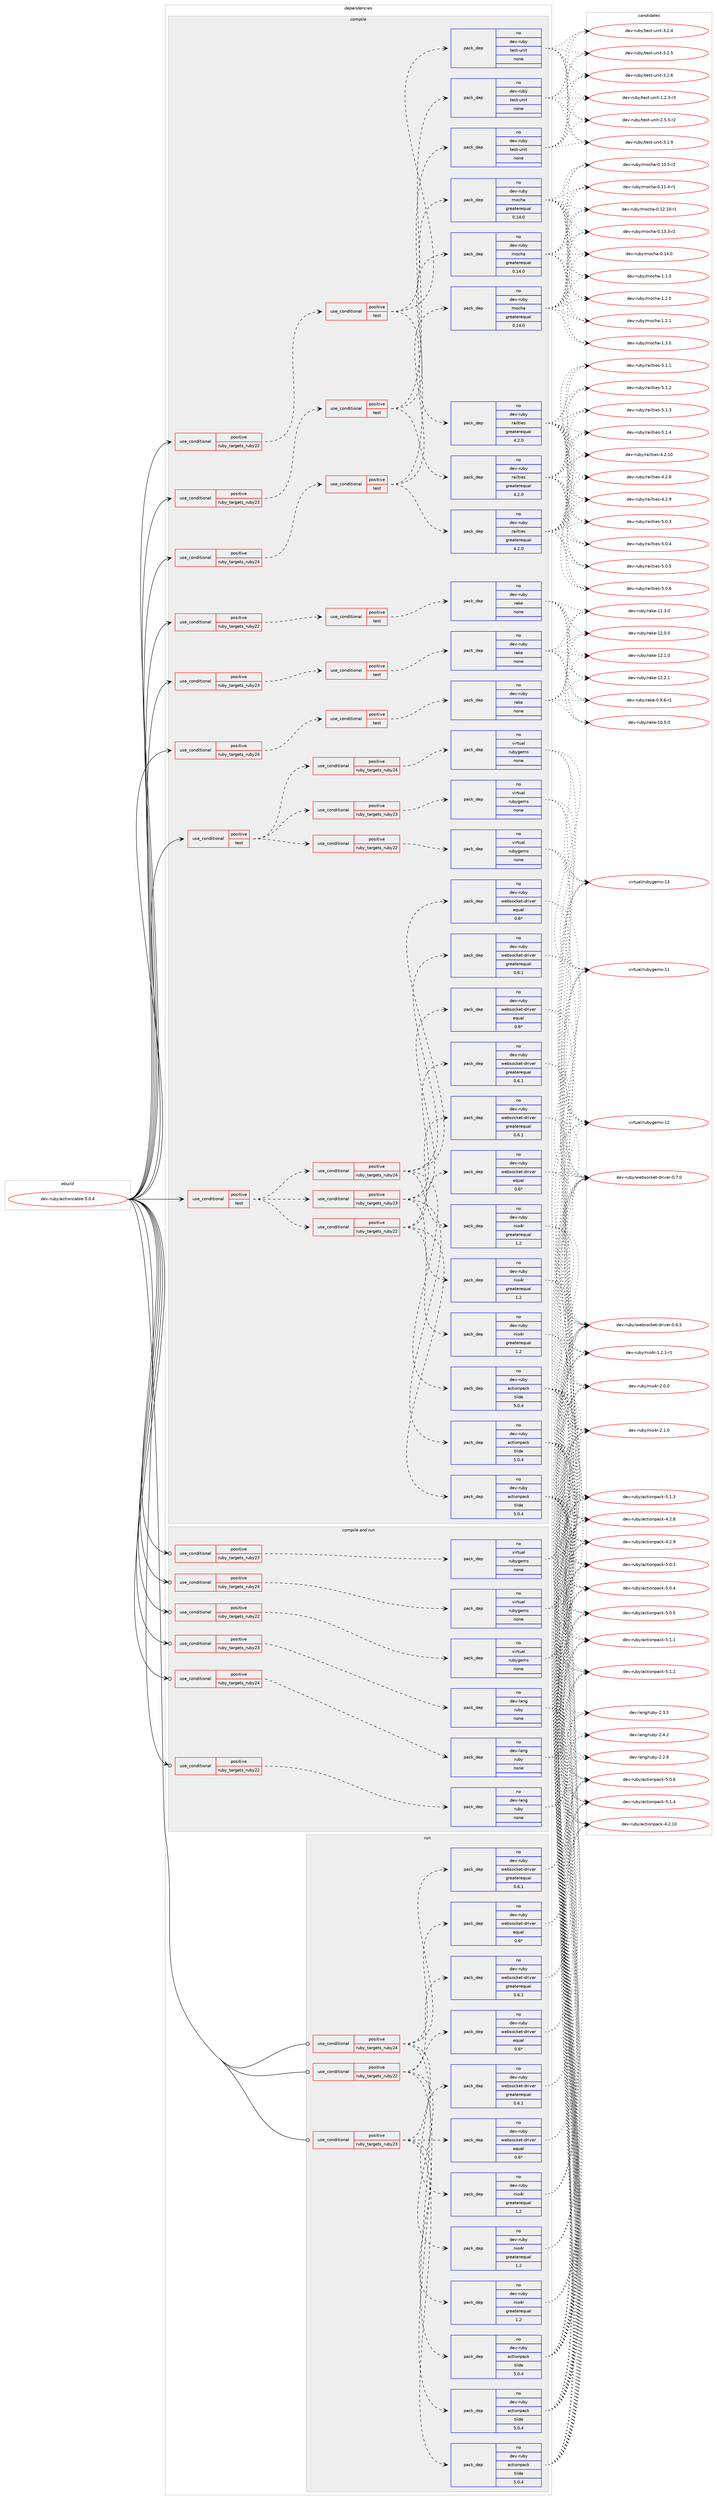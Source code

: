 digraph prolog {

# *************
# Graph options
# *************

newrank=true;
concentrate=true;
compound=true;
graph [rankdir=LR,fontname=Helvetica,fontsize=10,ranksep=1.5];#, ranksep=2.5, nodesep=0.2];
edge  [arrowhead=vee];
node  [fontname=Helvetica,fontsize=10];

# **********
# The ebuild
# **********

subgraph cluster_leftcol {
color=gray;
rank=same;
label=<<i>ebuild</i>>;
id [label="dev-ruby/actioncable-5.0.4", color=red, width=4, href="../dev-ruby/actioncable-5.0.4.svg"];
}

# ****************
# The dependencies
# ****************

subgraph cluster_midcol {
color=gray;
label=<<i>dependencies</i>>;
subgraph cluster_compile {
fillcolor="#eeeeee";
style=filled;
label=<<i>compile</i>>;
subgraph cond48256 {
dependency219942 [label=<<TABLE BORDER="0" CELLBORDER="1" CELLSPACING="0" CELLPADDING="4"><TR><TD ROWSPAN="3" CELLPADDING="10">use_conditional</TD></TR><TR><TD>positive</TD></TR><TR><TD>ruby_targets_ruby22</TD></TR></TABLE>>, shape=none, color=red];
subgraph cond48257 {
dependency219943 [label=<<TABLE BORDER="0" CELLBORDER="1" CELLSPACING="0" CELLPADDING="4"><TR><TD ROWSPAN="3" CELLPADDING="10">use_conditional</TD></TR><TR><TD>positive</TD></TR><TR><TD>test</TD></TR></TABLE>>, shape=none, color=red];
subgraph pack167696 {
dependency219944 [label=<<TABLE BORDER="0" CELLBORDER="1" CELLSPACING="0" CELLPADDING="4" WIDTH="220"><TR><TD ROWSPAN="6" CELLPADDING="30">pack_dep</TD></TR><TR><TD WIDTH="110">no</TD></TR><TR><TD>dev-ruby</TD></TR><TR><TD>railties</TD></TR><TR><TD>greaterequal</TD></TR><TR><TD>4.2.0</TD></TR></TABLE>>, shape=none, color=blue];
}
dependency219943:e -> dependency219944:w [weight=20,style="dashed",arrowhead="vee"];
subgraph pack167697 {
dependency219945 [label=<<TABLE BORDER="0" CELLBORDER="1" CELLSPACING="0" CELLPADDING="4" WIDTH="220"><TR><TD ROWSPAN="6" CELLPADDING="30">pack_dep</TD></TR><TR><TD WIDTH="110">no</TD></TR><TR><TD>dev-ruby</TD></TR><TR><TD>test-unit</TD></TR><TR><TD>none</TD></TR><TR><TD></TD></TR></TABLE>>, shape=none, color=blue];
}
dependency219943:e -> dependency219945:w [weight=20,style="dashed",arrowhead="vee"];
subgraph pack167698 {
dependency219946 [label=<<TABLE BORDER="0" CELLBORDER="1" CELLSPACING="0" CELLPADDING="4" WIDTH="220"><TR><TD ROWSPAN="6" CELLPADDING="30">pack_dep</TD></TR><TR><TD WIDTH="110">no</TD></TR><TR><TD>dev-ruby</TD></TR><TR><TD>mocha</TD></TR><TR><TD>greaterequal</TD></TR><TR><TD>0.14.0</TD></TR></TABLE>>, shape=none, color=blue];
}
dependency219943:e -> dependency219946:w [weight=20,style="dashed",arrowhead="vee"];
}
dependency219942:e -> dependency219943:w [weight=20,style="dashed",arrowhead="vee"];
}
id:e -> dependency219942:w [weight=20,style="solid",arrowhead="vee"];
subgraph cond48258 {
dependency219947 [label=<<TABLE BORDER="0" CELLBORDER="1" CELLSPACING="0" CELLPADDING="4"><TR><TD ROWSPAN="3" CELLPADDING="10">use_conditional</TD></TR><TR><TD>positive</TD></TR><TR><TD>ruby_targets_ruby22</TD></TR></TABLE>>, shape=none, color=red];
subgraph cond48259 {
dependency219948 [label=<<TABLE BORDER="0" CELLBORDER="1" CELLSPACING="0" CELLPADDING="4"><TR><TD ROWSPAN="3" CELLPADDING="10">use_conditional</TD></TR><TR><TD>positive</TD></TR><TR><TD>test</TD></TR></TABLE>>, shape=none, color=red];
subgraph pack167699 {
dependency219949 [label=<<TABLE BORDER="0" CELLBORDER="1" CELLSPACING="0" CELLPADDING="4" WIDTH="220"><TR><TD ROWSPAN="6" CELLPADDING="30">pack_dep</TD></TR><TR><TD WIDTH="110">no</TD></TR><TR><TD>dev-ruby</TD></TR><TR><TD>rake</TD></TR><TR><TD>none</TD></TR><TR><TD></TD></TR></TABLE>>, shape=none, color=blue];
}
dependency219948:e -> dependency219949:w [weight=20,style="dashed",arrowhead="vee"];
}
dependency219947:e -> dependency219948:w [weight=20,style="dashed",arrowhead="vee"];
}
id:e -> dependency219947:w [weight=20,style="solid",arrowhead="vee"];
subgraph cond48260 {
dependency219950 [label=<<TABLE BORDER="0" CELLBORDER="1" CELLSPACING="0" CELLPADDING="4"><TR><TD ROWSPAN="3" CELLPADDING="10">use_conditional</TD></TR><TR><TD>positive</TD></TR><TR><TD>ruby_targets_ruby23</TD></TR></TABLE>>, shape=none, color=red];
subgraph cond48261 {
dependency219951 [label=<<TABLE BORDER="0" CELLBORDER="1" CELLSPACING="0" CELLPADDING="4"><TR><TD ROWSPAN="3" CELLPADDING="10">use_conditional</TD></TR><TR><TD>positive</TD></TR><TR><TD>test</TD></TR></TABLE>>, shape=none, color=red];
subgraph pack167700 {
dependency219952 [label=<<TABLE BORDER="0" CELLBORDER="1" CELLSPACING="0" CELLPADDING="4" WIDTH="220"><TR><TD ROWSPAN="6" CELLPADDING="30">pack_dep</TD></TR><TR><TD WIDTH="110">no</TD></TR><TR><TD>dev-ruby</TD></TR><TR><TD>railties</TD></TR><TR><TD>greaterequal</TD></TR><TR><TD>4.2.0</TD></TR></TABLE>>, shape=none, color=blue];
}
dependency219951:e -> dependency219952:w [weight=20,style="dashed",arrowhead="vee"];
subgraph pack167701 {
dependency219953 [label=<<TABLE BORDER="0" CELLBORDER="1" CELLSPACING="0" CELLPADDING="4" WIDTH="220"><TR><TD ROWSPAN="6" CELLPADDING="30">pack_dep</TD></TR><TR><TD WIDTH="110">no</TD></TR><TR><TD>dev-ruby</TD></TR><TR><TD>test-unit</TD></TR><TR><TD>none</TD></TR><TR><TD></TD></TR></TABLE>>, shape=none, color=blue];
}
dependency219951:e -> dependency219953:w [weight=20,style="dashed",arrowhead="vee"];
subgraph pack167702 {
dependency219954 [label=<<TABLE BORDER="0" CELLBORDER="1" CELLSPACING="0" CELLPADDING="4" WIDTH="220"><TR><TD ROWSPAN="6" CELLPADDING="30">pack_dep</TD></TR><TR><TD WIDTH="110">no</TD></TR><TR><TD>dev-ruby</TD></TR><TR><TD>mocha</TD></TR><TR><TD>greaterequal</TD></TR><TR><TD>0.14.0</TD></TR></TABLE>>, shape=none, color=blue];
}
dependency219951:e -> dependency219954:w [weight=20,style="dashed",arrowhead="vee"];
}
dependency219950:e -> dependency219951:w [weight=20,style="dashed",arrowhead="vee"];
}
id:e -> dependency219950:w [weight=20,style="solid",arrowhead="vee"];
subgraph cond48262 {
dependency219955 [label=<<TABLE BORDER="0" CELLBORDER="1" CELLSPACING="0" CELLPADDING="4"><TR><TD ROWSPAN="3" CELLPADDING="10">use_conditional</TD></TR><TR><TD>positive</TD></TR><TR><TD>ruby_targets_ruby23</TD></TR></TABLE>>, shape=none, color=red];
subgraph cond48263 {
dependency219956 [label=<<TABLE BORDER="0" CELLBORDER="1" CELLSPACING="0" CELLPADDING="4"><TR><TD ROWSPAN="3" CELLPADDING="10">use_conditional</TD></TR><TR><TD>positive</TD></TR><TR><TD>test</TD></TR></TABLE>>, shape=none, color=red];
subgraph pack167703 {
dependency219957 [label=<<TABLE BORDER="0" CELLBORDER="1" CELLSPACING="0" CELLPADDING="4" WIDTH="220"><TR><TD ROWSPAN="6" CELLPADDING="30">pack_dep</TD></TR><TR><TD WIDTH="110">no</TD></TR><TR><TD>dev-ruby</TD></TR><TR><TD>rake</TD></TR><TR><TD>none</TD></TR><TR><TD></TD></TR></TABLE>>, shape=none, color=blue];
}
dependency219956:e -> dependency219957:w [weight=20,style="dashed",arrowhead="vee"];
}
dependency219955:e -> dependency219956:w [weight=20,style="dashed",arrowhead="vee"];
}
id:e -> dependency219955:w [weight=20,style="solid",arrowhead="vee"];
subgraph cond48264 {
dependency219958 [label=<<TABLE BORDER="0" CELLBORDER="1" CELLSPACING="0" CELLPADDING="4"><TR><TD ROWSPAN="3" CELLPADDING="10">use_conditional</TD></TR><TR><TD>positive</TD></TR><TR><TD>ruby_targets_ruby24</TD></TR></TABLE>>, shape=none, color=red];
subgraph cond48265 {
dependency219959 [label=<<TABLE BORDER="0" CELLBORDER="1" CELLSPACING="0" CELLPADDING="4"><TR><TD ROWSPAN="3" CELLPADDING="10">use_conditional</TD></TR><TR><TD>positive</TD></TR><TR><TD>test</TD></TR></TABLE>>, shape=none, color=red];
subgraph pack167704 {
dependency219960 [label=<<TABLE BORDER="0" CELLBORDER="1" CELLSPACING="0" CELLPADDING="4" WIDTH="220"><TR><TD ROWSPAN="6" CELLPADDING="30">pack_dep</TD></TR><TR><TD WIDTH="110">no</TD></TR><TR><TD>dev-ruby</TD></TR><TR><TD>railties</TD></TR><TR><TD>greaterequal</TD></TR><TR><TD>4.2.0</TD></TR></TABLE>>, shape=none, color=blue];
}
dependency219959:e -> dependency219960:w [weight=20,style="dashed",arrowhead="vee"];
subgraph pack167705 {
dependency219961 [label=<<TABLE BORDER="0" CELLBORDER="1" CELLSPACING="0" CELLPADDING="4" WIDTH="220"><TR><TD ROWSPAN="6" CELLPADDING="30">pack_dep</TD></TR><TR><TD WIDTH="110">no</TD></TR><TR><TD>dev-ruby</TD></TR><TR><TD>test-unit</TD></TR><TR><TD>none</TD></TR><TR><TD></TD></TR></TABLE>>, shape=none, color=blue];
}
dependency219959:e -> dependency219961:w [weight=20,style="dashed",arrowhead="vee"];
subgraph pack167706 {
dependency219962 [label=<<TABLE BORDER="0" CELLBORDER="1" CELLSPACING="0" CELLPADDING="4" WIDTH="220"><TR><TD ROWSPAN="6" CELLPADDING="30">pack_dep</TD></TR><TR><TD WIDTH="110">no</TD></TR><TR><TD>dev-ruby</TD></TR><TR><TD>mocha</TD></TR><TR><TD>greaterequal</TD></TR><TR><TD>0.14.0</TD></TR></TABLE>>, shape=none, color=blue];
}
dependency219959:e -> dependency219962:w [weight=20,style="dashed",arrowhead="vee"];
}
dependency219958:e -> dependency219959:w [weight=20,style="dashed",arrowhead="vee"];
}
id:e -> dependency219958:w [weight=20,style="solid",arrowhead="vee"];
subgraph cond48266 {
dependency219963 [label=<<TABLE BORDER="0" CELLBORDER="1" CELLSPACING="0" CELLPADDING="4"><TR><TD ROWSPAN="3" CELLPADDING="10">use_conditional</TD></TR><TR><TD>positive</TD></TR><TR><TD>ruby_targets_ruby24</TD></TR></TABLE>>, shape=none, color=red];
subgraph cond48267 {
dependency219964 [label=<<TABLE BORDER="0" CELLBORDER="1" CELLSPACING="0" CELLPADDING="4"><TR><TD ROWSPAN="3" CELLPADDING="10">use_conditional</TD></TR><TR><TD>positive</TD></TR><TR><TD>test</TD></TR></TABLE>>, shape=none, color=red];
subgraph pack167707 {
dependency219965 [label=<<TABLE BORDER="0" CELLBORDER="1" CELLSPACING="0" CELLPADDING="4" WIDTH="220"><TR><TD ROWSPAN="6" CELLPADDING="30">pack_dep</TD></TR><TR><TD WIDTH="110">no</TD></TR><TR><TD>dev-ruby</TD></TR><TR><TD>rake</TD></TR><TR><TD>none</TD></TR><TR><TD></TD></TR></TABLE>>, shape=none, color=blue];
}
dependency219964:e -> dependency219965:w [weight=20,style="dashed",arrowhead="vee"];
}
dependency219963:e -> dependency219964:w [weight=20,style="dashed",arrowhead="vee"];
}
id:e -> dependency219963:w [weight=20,style="solid",arrowhead="vee"];
subgraph cond48268 {
dependency219966 [label=<<TABLE BORDER="0" CELLBORDER="1" CELLSPACING="0" CELLPADDING="4"><TR><TD ROWSPAN="3" CELLPADDING="10">use_conditional</TD></TR><TR><TD>positive</TD></TR><TR><TD>test</TD></TR></TABLE>>, shape=none, color=red];
subgraph cond48269 {
dependency219967 [label=<<TABLE BORDER="0" CELLBORDER="1" CELLSPACING="0" CELLPADDING="4"><TR><TD ROWSPAN="3" CELLPADDING="10">use_conditional</TD></TR><TR><TD>positive</TD></TR><TR><TD>ruby_targets_ruby22</TD></TR></TABLE>>, shape=none, color=red];
subgraph pack167708 {
dependency219968 [label=<<TABLE BORDER="0" CELLBORDER="1" CELLSPACING="0" CELLPADDING="4" WIDTH="220"><TR><TD ROWSPAN="6" CELLPADDING="30">pack_dep</TD></TR><TR><TD WIDTH="110">no</TD></TR><TR><TD>dev-ruby</TD></TR><TR><TD>actionpack</TD></TR><TR><TD>tilde</TD></TR><TR><TD>5.0.4</TD></TR></TABLE>>, shape=none, color=blue];
}
dependency219967:e -> dependency219968:w [weight=20,style="dashed",arrowhead="vee"];
subgraph pack167709 {
dependency219969 [label=<<TABLE BORDER="0" CELLBORDER="1" CELLSPACING="0" CELLPADDING="4" WIDTH="220"><TR><TD ROWSPAN="6" CELLPADDING="30">pack_dep</TD></TR><TR><TD WIDTH="110">no</TD></TR><TR><TD>dev-ruby</TD></TR><TR><TD>nio4r</TD></TR><TR><TD>greaterequal</TD></TR><TR><TD>1.2</TD></TR></TABLE>>, shape=none, color=blue];
}
dependency219967:e -> dependency219969:w [weight=20,style="dashed",arrowhead="vee"];
subgraph pack167710 {
dependency219970 [label=<<TABLE BORDER="0" CELLBORDER="1" CELLSPACING="0" CELLPADDING="4" WIDTH="220"><TR><TD ROWSPAN="6" CELLPADDING="30">pack_dep</TD></TR><TR><TD WIDTH="110">no</TD></TR><TR><TD>dev-ruby</TD></TR><TR><TD>websocket-driver</TD></TR><TR><TD>greaterequal</TD></TR><TR><TD>0.6.1</TD></TR></TABLE>>, shape=none, color=blue];
}
dependency219967:e -> dependency219970:w [weight=20,style="dashed",arrowhead="vee"];
subgraph pack167711 {
dependency219971 [label=<<TABLE BORDER="0" CELLBORDER="1" CELLSPACING="0" CELLPADDING="4" WIDTH="220"><TR><TD ROWSPAN="6" CELLPADDING="30">pack_dep</TD></TR><TR><TD WIDTH="110">no</TD></TR><TR><TD>dev-ruby</TD></TR><TR><TD>websocket-driver</TD></TR><TR><TD>equal</TD></TR><TR><TD>0.6*</TD></TR></TABLE>>, shape=none, color=blue];
}
dependency219967:e -> dependency219971:w [weight=20,style="dashed",arrowhead="vee"];
}
dependency219966:e -> dependency219967:w [weight=20,style="dashed",arrowhead="vee"];
subgraph cond48270 {
dependency219972 [label=<<TABLE BORDER="0" CELLBORDER="1" CELLSPACING="0" CELLPADDING="4"><TR><TD ROWSPAN="3" CELLPADDING="10">use_conditional</TD></TR><TR><TD>positive</TD></TR><TR><TD>ruby_targets_ruby23</TD></TR></TABLE>>, shape=none, color=red];
subgraph pack167712 {
dependency219973 [label=<<TABLE BORDER="0" CELLBORDER="1" CELLSPACING="0" CELLPADDING="4" WIDTH="220"><TR><TD ROWSPAN="6" CELLPADDING="30">pack_dep</TD></TR><TR><TD WIDTH="110">no</TD></TR><TR><TD>dev-ruby</TD></TR><TR><TD>actionpack</TD></TR><TR><TD>tilde</TD></TR><TR><TD>5.0.4</TD></TR></TABLE>>, shape=none, color=blue];
}
dependency219972:e -> dependency219973:w [weight=20,style="dashed",arrowhead="vee"];
subgraph pack167713 {
dependency219974 [label=<<TABLE BORDER="0" CELLBORDER="1" CELLSPACING="0" CELLPADDING="4" WIDTH="220"><TR><TD ROWSPAN="6" CELLPADDING="30">pack_dep</TD></TR><TR><TD WIDTH="110">no</TD></TR><TR><TD>dev-ruby</TD></TR><TR><TD>nio4r</TD></TR><TR><TD>greaterequal</TD></TR><TR><TD>1.2</TD></TR></TABLE>>, shape=none, color=blue];
}
dependency219972:e -> dependency219974:w [weight=20,style="dashed",arrowhead="vee"];
subgraph pack167714 {
dependency219975 [label=<<TABLE BORDER="0" CELLBORDER="1" CELLSPACING="0" CELLPADDING="4" WIDTH="220"><TR><TD ROWSPAN="6" CELLPADDING="30">pack_dep</TD></TR><TR><TD WIDTH="110">no</TD></TR><TR><TD>dev-ruby</TD></TR><TR><TD>websocket-driver</TD></TR><TR><TD>greaterequal</TD></TR><TR><TD>0.6.1</TD></TR></TABLE>>, shape=none, color=blue];
}
dependency219972:e -> dependency219975:w [weight=20,style="dashed",arrowhead="vee"];
subgraph pack167715 {
dependency219976 [label=<<TABLE BORDER="0" CELLBORDER="1" CELLSPACING="0" CELLPADDING="4" WIDTH="220"><TR><TD ROWSPAN="6" CELLPADDING="30">pack_dep</TD></TR><TR><TD WIDTH="110">no</TD></TR><TR><TD>dev-ruby</TD></TR><TR><TD>websocket-driver</TD></TR><TR><TD>equal</TD></TR><TR><TD>0.6*</TD></TR></TABLE>>, shape=none, color=blue];
}
dependency219972:e -> dependency219976:w [weight=20,style="dashed",arrowhead="vee"];
}
dependency219966:e -> dependency219972:w [weight=20,style="dashed",arrowhead="vee"];
subgraph cond48271 {
dependency219977 [label=<<TABLE BORDER="0" CELLBORDER="1" CELLSPACING="0" CELLPADDING="4"><TR><TD ROWSPAN="3" CELLPADDING="10">use_conditional</TD></TR><TR><TD>positive</TD></TR><TR><TD>ruby_targets_ruby24</TD></TR></TABLE>>, shape=none, color=red];
subgraph pack167716 {
dependency219978 [label=<<TABLE BORDER="0" CELLBORDER="1" CELLSPACING="0" CELLPADDING="4" WIDTH="220"><TR><TD ROWSPAN="6" CELLPADDING="30">pack_dep</TD></TR><TR><TD WIDTH="110">no</TD></TR><TR><TD>dev-ruby</TD></TR><TR><TD>actionpack</TD></TR><TR><TD>tilde</TD></TR><TR><TD>5.0.4</TD></TR></TABLE>>, shape=none, color=blue];
}
dependency219977:e -> dependency219978:w [weight=20,style="dashed",arrowhead="vee"];
subgraph pack167717 {
dependency219979 [label=<<TABLE BORDER="0" CELLBORDER="1" CELLSPACING="0" CELLPADDING="4" WIDTH="220"><TR><TD ROWSPAN="6" CELLPADDING="30">pack_dep</TD></TR><TR><TD WIDTH="110">no</TD></TR><TR><TD>dev-ruby</TD></TR><TR><TD>nio4r</TD></TR><TR><TD>greaterequal</TD></TR><TR><TD>1.2</TD></TR></TABLE>>, shape=none, color=blue];
}
dependency219977:e -> dependency219979:w [weight=20,style="dashed",arrowhead="vee"];
subgraph pack167718 {
dependency219980 [label=<<TABLE BORDER="0" CELLBORDER="1" CELLSPACING="0" CELLPADDING="4" WIDTH="220"><TR><TD ROWSPAN="6" CELLPADDING="30">pack_dep</TD></TR><TR><TD WIDTH="110">no</TD></TR><TR><TD>dev-ruby</TD></TR><TR><TD>websocket-driver</TD></TR><TR><TD>greaterequal</TD></TR><TR><TD>0.6.1</TD></TR></TABLE>>, shape=none, color=blue];
}
dependency219977:e -> dependency219980:w [weight=20,style="dashed",arrowhead="vee"];
subgraph pack167719 {
dependency219981 [label=<<TABLE BORDER="0" CELLBORDER="1" CELLSPACING="0" CELLPADDING="4" WIDTH="220"><TR><TD ROWSPAN="6" CELLPADDING="30">pack_dep</TD></TR><TR><TD WIDTH="110">no</TD></TR><TR><TD>dev-ruby</TD></TR><TR><TD>websocket-driver</TD></TR><TR><TD>equal</TD></TR><TR><TD>0.6*</TD></TR></TABLE>>, shape=none, color=blue];
}
dependency219977:e -> dependency219981:w [weight=20,style="dashed",arrowhead="vee"];
}
dependency219966:e -> dependency219977:w [weight=20,style="dashed",arrowhead="vee"];
}
id:e -> dependency219966:w [weight=20,style="solid",arrowhead="vee"];
subgraph cond48272 {
dependency219982 [label=<<TABLE BORDER="0" CELLBORDER="1" CELLSPACING="0" CELLPADDING="4"><TR><TD ROWSPAN="3" CELLPADDING="10">use_conditional</TD></TR><TR><TD>positive</TD></TR><TR><TD>test</TD></TR></TABLE>>, shape=none, color=red];
subgraph cond48273 {
dependency219983 [label=<<TABLE BORDER="0" CELLBORDER="1" CELLSPACING="0" CELLPADDING="4"><TR><TD ROWSPAN="3" CELLPADDING="10">use_conditional</TD></TR><TR><TD>positive</TD></TR><TR><TD>ruby_targets_ruby22</TD></TR></TABLE>>, shape=none, color=red];
subgraph pack167720 {
dependency219984 [label=<<TABLE BORDER="0" CELLBORDER="1" CELLSPACING="0" CELLPADDING="4" WIDTH="220"><TR><TD ROWSPAN="6" CELLPADDING="30">pack_dep</TD></TR><TR><TD WIDTH="110">no</TD></TR><TR><TD>virtual</TD></TR><TR><TD>rubygems</TD></TR><TR><TD>none</TD></TR><TR><TD></TD></TR></TABLE>>, shape=none, color=blue];
}
dependency219983:e -> dependency219984:w [weight=20,style="dashed",arrowhead="vee"];
}
dependency219982:e -> dependency219983:w [weight=20,style="dashed",arrowhead="vee"];
subgraph cond48274 {
dependency219985 [label=<<TABLE BORDER="0" CELLBORDER="1" CELLSPACING="0" CELLPADDING="4"><TR><TD ROWSPAN="3" CELLPADDING="10">use_conditional</TD></TR><TR><TD>positive</TD></TR><TR><TD>ruby_targets_ruby23</TD></TR></TABLE>>, shape=none, color=red];
subgraph pack167721 {
dependency219986 [label=<<TABLE BORDER="0" CELLBORDER="1" CELLSPACING="0" CELLPADDING="4" WIDTH="220"><TR><TD ROWSPAN="6" CELLPADDING="30">pack_dep</TD></TR><TR><TD WIDTH="110">no</TD></TR><TR><TD>virtual</TD></TR><TR><TD>rubygems</TD></TR><TR><TD>none</TD></TR><TR><TD></TD></TR></TABLE>>, shape=none, color=blue];
}
dependency219985:e -> dependency219986:w [weight=20,style="dashed",arrowhead="vee"];
}
dependency219982:e -> dependency219985:w [weight=20,style="dashed",arrowhead="vee"];
subgraph cond48275 {
dependency219987 [label=<<TABLE BORDER="0" CELLBORDER="1" CELLSPACING="0" CELLPADDING="4"><TR><TD ROWSPAN="3" CELLPADDING="10">use_conditional</TD></TR><TR><TD>positive</TD></TR><TR><TD>ruby_targets_ruby24</TD></TR></TABLE>>, shape=none, color=red];
subgraph pack167722 {
dependency219988 [label=<<TABLE BORDER="0" CELLBORDER="1" CELLSPACING="0" CELLPADDING="4" WIDTH="220"><TR><TD ROWSPAN="6" CELLPADDING="30">pack_dep</TD></TR><TR><TD WIDTH="110">no</TD></TR><TR><TD>virtual</TD></TR><TR><TD>rubygems</TD></TR><TR><TD>none</TD></TR><TR><TD></TD></TR></TABLE>>, shape=none, color=blue];
}
dependency219987:e -> dependency219988:w [weight=20,style="dashed",arrowhead="vee"];
}
dependency219982:e -> dependency219987:w [weight=20,style="dashed",arrowhead="vee"];
}
id:e -> dependency219982:w [weight=20,style="solid",arrowhead="vee"];
}
subgraph cluster_compileandrun {
fillcolor="#eeeeee";
style=filled;
label=<<i>compile and run</i>>;
subgraph cond48276 {
dependency219989 [label=<<TABLE BORDER="0" CELLBORDER="1" CELLSPACING="0" CELLPADDING="4"><TR><TD ROWSPAN="3" CELLPADDING="10">use_conditional</TD></TR><TR><TD>positive</TD></TR><TR><TD>ruby_targets_ruby22</TD></TR></TABLE>>, shape=none, color=red];
subgraph pack167723 {
dependency219990 [label=<<TABLE BORDER="0" CELLBORDER="1" CELLSPACING="0" CELLPADDING="4" WIDTH="220"><TR><TD ROWSPAN="6" CELLPADDING="30">pack_dep</TD></TR><TR><TD WIDTH="110">no</TD></TR><TR><TD>dev-lang</TD></TR><TR><TD>ruby</TD></TR><TR><TD>none</TD></TR><TR><TD></TD></TR></TABLE>>, shape=none, color=blue];
}
dependency219989:e -> dependency219990:w [weight=20,style="dashed",arrowhead="vee"];
}
id:e -> dependency219989:w [weight=20,style="solid",arrowhead="odotvee"];
subgraph cond48277 {
dependency219991 [label=<<TABLE BORDER="0" CELLBORDER="1" CELLSPACING="0" CELLPADDING="4"><TR><TD ROWSPAN="3" CELLPADDING="10">use_conditional</TD></TR><TR><TD>positive</TD></TR><TR><TD>ruby_targets_ruby22</TD></TR></TABLE>>, shape=none, color=red];
subgraph pack167724 {
dependency219992 [label=<<TABLE BORDER="0" CELLBORDER="1" CELLSPACING="0" CELLPADDING="4" WIDTH="220"><TR><TD ROWSPAN="6" CELLPADDING="30">pack_dep</TD></TR><TR><TD WIDTH="110">no</TD></TR><TR><TD>virtual</TD></TR><TR><TD>rubygems</TD></TR><TR><TD>none</TD></TR><TR><TD></TD></TR></TABLE>>, shape=none, color=blue];
}
dependency219991:e -> dependency219992:w [weight=20,style="dashed",arrowhead="vee"];
}
id:e -> dependency219991:w [weight=20,style="solid",arrowhead="odotvee"];
subgraph cond48278 {
dependency219993 [label=<<TABLE BORDER="0" CELLBORDER="1" CELLSPACING="0" CELLPADDING="4"><TR><TD ROWSPAN="3" CELLPADDING="10">use_conditional</TD></TR><TR><TD>positive</TD></TR><TR><TD>ruby_targets_ruby23</TD></TR></TABLE>>, shape=none, color=red];
subgraph pack167725 {
dependency219994 [label=<<TABLE BORDER="0" CELLBORDER="1" CELLSPACING="0" CELLPADDING="4" WIDTH="220"><TR><TD ROWSPAN="6" CELLPADDING="30">pack_dep</TD></TR><TR><TD WIDTH="110">no</TD></TR><TR><TD>dev-lang</TD></TR><TR><TD>ruby</TD></TR><TR><TD>none</TD></TR><TR><TD></TD></TR></TABLE>>, shape=none, color=blue];
}
dependency219993:e -> dependency219994:w [weight=20,style="dashed",arrowhead="vee"];
}
id:e -> dependency219993:w [weight=20,style="solid",arrowhead="odotvee"];
subgraph cond48279 {
dependency219995 [label=<<TABLE BORDER="0" CELLBORDER="1" CELLSPACING="0" CELLPADDING="4"><TR><TD ROWSPAN="3" CELLPADDING="10">use_conditional</TD></TR><TR><TD>positive</TD></TR><TR><TD>ruby_targets_ruby23</TD></TR></TABLE>>, shape=none, color=red];
subgraph pack167726 {
dependency219996 [label=<<TABLE BORDER="0" CELLBORDER="1" CELLSPACING="0" CELLPADDING="4" WIDTH="220"><TR><TD ROWSPAN="6" CELLPADDING="30">pack_dep</TD></TR><TR><TD WIDTH="110">no</TD></TR><TR><TD>virtual</TD></TR><TR><TD>rubygems</TD></TR><TR><TD>none</TD></TR><TR><TD></TD></TR></TABLE>>, shape=none, color=blue];
}
dependency219995:e -> dependency219996:w [weight=20,style="dashed",arrowhead="vee"];
}
id:e -> dependency219995:w [weight=20,style="solid",arrowhead="odotvee"];
subgraph cond48280 {
dependency219997 [label=<<TABLE BORDER="0" CELLBORDER="1" CELLSPACING="0" CELLPADDING="4"><TR><TD ROWSPAN="3" CELLPADDING="10">use_conditional</TD></TR><TR><TD>positive</TD></TR><TR><TD>ruby_targets_ruby24</TD></TR></TABLE>>, shape=none, color=red];
subgraph pack167727 {
dependency219998 [label=<<TABLE BORDER="0" CELLBORDER="1" CELLSPACING="0" CELLPADDING="4" WIDTH="220"><TR><TD ROWSPAN="6" CELLPADDING="30">pack_dep</TD></TR><TR><TD WIDTH="110">no</TD></TR><TR><TD>dev-lang</TD></TR><TR><TD>ruby</TD></TR><TR><TD>none</TD></TR><TR><TD></TD></TR></TABLE>>, shape=none, color=blue];
}
dependency219997:e -> dependency219998:w [weight=20,style="dashed",arrowhead="vee"];
}
id:e -> dependency219997:w [weight=20,style="solid",arrowhead="odotvee"];
subgraph cond48281 {
dependency219999 [label=<<TABLE BORDER="0" CELLBORDER="1" CELLSPACING="0" CELLPADDING="4"><TR><TD ROWSPAN="3" CELLPADDING="10">use_conditional</TD></TR><TR><TD>positive</TD></TR><TR><TD>ruby_targets_ruby24</TD></TR></TABLE>>, shape=none, color=red];
subgraph pack167728 {
dependency220000 [label=<<TABLE BORDER="0" CELLBORDER="1" CELLSPACING="0" CELLPADDING="4" WIDTH="220"><TR><TD ROWSPAN="6" CELLPADDING="30">pack_dep</TD></TR><TR><TD WIDTH="110">no</TD></TR><TR><TD>virtual</TD></TR><TR><TD>rubygems</TD></TR><TR><TD>none</TD></TR><TR><TD></TD></TR></TABLE>>, shape=none, color=blue];
}
dependency219999:e -> dependency220000:w [weight=20,style="dashed",arrowhead="vee"];
}
id:e -> dependency219999:w [weight=20,style="solid",arrowhead="odotvee"];
}
subgraph cluster_run {
fillcolor="#eeeeee";
style=filled;
label=<<i>run</i>>;
subgraph cond48282 {
dependency220001 [label=<<TABLE BORDER="0" CELLBORDER="1" CELLSPACING="0" CELLPADDING="4"><TR><TD ROWSPAN="3" CELLPADDING="10">use_conditional</TD></TR><TR><TD>positive</TD></TR><TR><TD>ruby_targets_ruby22</TD></TR></TABLE>>, shape=none, color=red];
subgraph pack167729 {
dependency220002 [label=<<TABLE BORDER="0" CELLBORDER="1" CELLSPACING="0" CELLPADDING="4" WIDTH="220"><TR><TD ROWSPAN="6" CELLPADDING="30">pack_dep</TD></TR><TR><TD WIDTH="110">no</TD></TR><TR><TD>dev-ruby</TD></TR><TR><TD>actionpack</TD></TR><TR><TD>tilde</TD></TR><TR><TD>5.0.4</TD></TR></TABLE>>, shape=none, color=blue];
}
dependency220001:e -> dependency220002:w [weight=20,style="dashed",arrowhead="vee"];
subgraph pack167730 {
dependency220003 [label=<<TABLE BORDER="0" CELLBORDER="1" CELLSPACING="0" CELLPADDING="4" WIDTH="220"><TR><TD ROWSPAN="6" CELLPADDING="30">pack_dep</TD></TR><TR><TD WIDTH="110">no</TD></TR><TR><TD>dev-ruby</TD></TR><TR><TD>nio4r</TD></TR><TR><TD>greaterequal</TD></TR><TR><TD>1.2</TD></TR></TABLE>>, shape=none, color=blue];
}
dependency220001:e -> dependency220003:w [weight=20,style="dashed",arrowhead="vee"];
subgraph pack167731 {
dependency220004 [label=<<TABLE BORDER="0" CELLBORDER="1" CELLSPACING="0" CELLPADDING="4" WIDTH="220"><TR><TD ROWSPAN="6" CELLPADDING="30">pack_dep</TD></TR><TR><TD WIDTH="110">no</TD></TR><TR><TD>dev-ruby</TD></TR><TR><TD>websocket-driver</TD></TR><TR><TD>greaterequal</TD></TR><TR><TD>0.6.1</TD></TR></TABLE>>, shape=none, color=blue];
}
dependency220001:e -> dependency220004:w [weight=20,style="dashed",arrowhead="vee"];
subgraph pack167732 {
dependency220005 [label=<<TABLE BORDER="0" CELLBORDER="1" CELLSPACING="0" CELLPADDING="4" WIDTH="220"><TR><TD ROWSPAN="6" CELLPADDING="30">pack_dep</TD></TR><TR><TD WIDTH="110">no</TD></TR><TR><TD>dev-ruby</TD></TR><TR><TD>websocket-driver</TD></TR><TR><TD>equal</TD></TR><TR><TD>0.6*</TD></TR></TABLE>>, shape=none, color=blue];
}
dependency220001:e -> dependency220005:w [weight=20,style="dashed",arrowhead="vee"];
}
id:e -> dependency220001:w [weight=20,style="solid",arrowhead="odot"];
subgraph cond48283 {
dependency220006 [label=<<TABLE BORDER="0" CELLBORDER="1" CELLSPACING="0" CELLPADDING="4"><TR><TD ROWSPAN="3" CELLPADDING="10">use_conditional</TD></TR><TR><TD>positive</TD></TR><TR><TD>ruby_targets_ruby23</TD></TR></TABLE>>, shape=none, color=red];
subgraph pack167733 {
dependency220007 [label=<<TABLE BORDER="0" CELLBORDER="1" CELLSPACING="0" CELLPADDING="4" WIDTH="220"><TR><TD ROWSPAN="6" CELLPADDING="30">pack_dep</TD></TR><TR><TD WIDTH="110">no</TD></TR><TR><TD>dev-ruby</TD></TR><TR><TD>actionpack</TD></TR><TR><TD>tilde</TD></TR><TR><TD>5.0.4</TD></TR></TABLE>>, shape=none, color=blue];
}
dependency220006:e -> dependency220007:w [weight=20,style="dashed",arrowhead="vee"];
subgraph pack167734 {
dependency220008 [label=<<TABLE BORDER="0" CELLBORDER="1" CELLSPACING="0" CELLPADDING="4" WIDTH="220"><TR><TD ROWSPAN="6" CELLPADDING="30">pack_dep</TD></TR><TR><TD WIDTH="110">no</TD></TR><TR><TD>dev-ruby</TD></TR><TR><TD>nio4r</TD></TR><TR><TD>greaterequal</TD></TR><TR><TD>1.2</TD></TR></TABLE>>, shape=none, color=blue];
}
dependency220006:e -> dependency220008:w [weight=20,style="dashed",arrowhead="vee"];
subgraph pack167735 {
dependency220009 [label=<<TABLE BORDER="0" CELLBORDER="1" CELLSPACING="0" CELLPADDING="4" WIDTH="220"><TR><TD ROWSPAN="6" CELLPADDING="30">pack_dep</TD></TR><TR><TD WIDTH="110">no</TD></TR><TR><TD>dev-ruby</TD></TR><TR><TD>websocket-driver</TD></TR><TR><TD>greaterequal</TD></TR><TR><TD>0.6.1</TD></TR></TABLE>>, shape=none, color=blue];
}
dependency220006:e -> dependency220009:w [weight=20,style="dashed",arrowhead="vee"];
subgraph pack167736 {
dependency220010 [label=<<TABLE BORDER="0" CELLBORDER="1" CELLSPACING="0" CELLPADDING="4" WIDTH="220"><TR><TD ROWSPAN="6" CELLPADDING="30">pack_dep</TD></TR><TR><TD WIDTH="110">no</TD></TR><TR><TD>dev-ruby</TD></TR><TR><TD>websocket-driver</TD></TR><TR><TD>equal</TD></TR><TR><TD>0.6*</TD></TR></TABLE>>, shape=none, color=blue];
}
dependency220006:e -> dependency220010:w [weight=20,style="dashed",arrowhead="vee"];
}
id:e -> dependency220006:w [weight=20,style="solid",arrowhead="odot"];
subgraph cond48284 {
dependency220011 [label=<<TABLE BORDER="0" CELLBORDER="1" CELLSPACING="0" CELLPADDING="4"><TR><TD ROWSPAN="3" CELLPADDING="10">use_conditional</TD></TR><TR><TD>positive</TD></TR><TR><TD>ruby_targets_ruby24</TD></TR></TABLE>>, shape=none, color=red];
subgraph pack167737 {
dependency220012 [label=<<TABLE BORDER="0" CELLBORDER="1" CELLSPACING="0" CELLPADDING="4" WIDTH="220"><TR><TD ROWSPAN="6" CELLPADDING="30">pack_dep</TD></TR><TR><TD WIDTH="110">no</TD></TR><TR><TD>dev-ruby</TD></TR><TR><TD>actionpack</TD></TR><TR><TD>tilde</TD></TR><TR><TD>5.0.4</TD></TR></TABLE>>, shape=none, color=blue];
}
dependency220011:e -> dependency220012:w [weight=20,style="dashed",arrowhead="vee"];
subgraph pack167738 {
dependency220013 [label=<<TABLE BORDER="0" CELLBORDER="1" CELLSPACING="0" CELLPADDING="4" WIDTH="220"><TR><TD ROWSPAN="6" CELLPADDING="30">pack_dep</TD></TR><TR><TD WIDTH="110">no</TD></TR><TR><TD>dev-ruby</TD></TR><TR><TD>nio4r</TD></TR><TR><TD>greaterequal</TD></TR><TR><TD>1.2</TD></TR></TABLE>>, shape=none, color=blue];
}
dependency220011:e -> dependency220013:w [weight=20,style="dashed",arrowhead="vee"];
subgraph pack167739 {
dependency220014 [label=<<TABLE BORDER="0" CELLBORDER="1" CELLSPACING="0" CELLPADDING="4" WIDTH="220"><TR><TD ROWSPAN="6" CELLPADDING="30">pack_dep</TD></TR><TR><TD WIDTH="110">no</TD></TR><TR><TD>dev-ruby</TD></TR><TR><TD>websocket-driver</TD></TR><TR><TD>greaterequal</TD></TR><TR><TD>0.6.1</TD></TR></TABLE>>, shape=none, color=blue];
}
dependency220011:e -> dependency220014:w [weight=20,style="dashed",arrowhead="vee"];
subgraph pack167740 {
dependency220015 [label=<<TABLE BORDER="0" CELLBORDER="1" CELLSPACING="0" CELLPADDING="4" WIDTH="220"><TR><TD ROWSPAN="6" CELLPADDING="30">pack_dep</TD></TR><TR><TD WIDTH="110">no</TD></TR><TR><TD>dev-ruby</TD></TR><TR><TD>websocket-driver</TD></TR><TR><TD>equal</TD></TR><TR><TD>0.6*</TD></TR></TABLE>>, shape=none, color=blue];
}
dependency220011:e -> dependency220015:w [weight=20,style="dashed",arrowhead="vee"];
}
id:e -> dependency220011:w [weight=20,style="solid",arrowhead="odot"];
}
}

# **************
# The candidates
# **************

subgraph cluster_choices {
rank=same;
color=gray;
label=<<i>candidates</i>>;

subgraph choice167696 {
color=black;
nodesep=1;
choice1001011184511411798121471149710510811610510111545524650464948 [label="dev-ruby/railties-4.2.10", color=red, width=4,href="../dev-ruby/railties-4.2.10.svg"];
choice10010111845114117981214711497105108116105101115455246504656 [label="dev-ruby/railties-4.2.8", color=red, width=4,href="../dev-ruby/railties-4.2.8.svg"];
choice10010111845114117981214711497105108116105101115455246504657 [label="dev-ruby/railties-4.2.9", color=red, width=4,href="../dev-ruby/railties-4.2.9.svg"];
choice10010111845114117981214711497105108116105101115455346484651 [label="dev-ruby/railties-5.0.3", color=red, width=4,href="../dev-ruby/railties-5.0.3.svg"];
choice10010111845114117981214711497105108116105101115455346484652 [label="dev-ruby/railties-5.0.4", color=red, width=4,href="../dev-ruby/railties-5.0.4.svg"];
choice10010111845114117981214711497105108116105101115455346484653 [label="dev-ruby/railties-5.0.5", color=red, width=4,href="../dev-ruby/railties-5.0.5.svg"];
choice10010111845114117981214711497105108116105101115455346484654 [label="dev-ruby/railties-5.0.6", color=red, width=4,href="../dev-ruby/railties-5.0.6.svg"];
choice10010111845114117981214711497105108116105101115455346494649 [label="dev-ruby/railties-5.1.1", color=red, width=4,href="../dev-ruby/railties-5.1.1.svg"];
choice10010111845114117981214711497105108116105101115455346494650 [label="dev-ruby/railties-5.1.2", color=red, width=4,href="../dev-ruby/railties-5.1.2.svg"];
choice10010111845114117981214711497105108116105101115455346494651 [label="dev-ruby/railties-5.1.3", color=red, width=4,href="../dev-ruby/railties-5.1.3.svg"];
choice10010111845114117981214711497105108116105101115455346494652 [label="dev-ruby/railties-5.1.4", color=red, width=4,href="../dev-ruby/railties-5.1.4.svg"];
dependency219944:e -> choice1001011184511411798121471149710510811610510111545524650464948:w [style=dotted,weight="100"];
dependency219944:e -> choice10010111845114117981214711497105108116105101115455246504656:w [style=dotted,weight="100"];
dependency219944:e -> choice10010111845114117981214711497105108116105101115455246504657:w [style=dotted,weight="100"];
dependency219944:e -> choice10010111845114117981214711497105108116105101115455346484651:w [style=dotted,weight="100"];
dependency219944:e -> choice10010111845114117981214711497105108116105101115455346484652:w [style=dotted,weight="100"];
dependency219944:e -> choice10010111845114117981214711497105108116105101115455346484653:w [style=dotted,weight="100"];
dependency219944:e -> choice10010111845114117981214711497105108116105101115455346484654:w [style=dotted,weight="100"];
dependency219944:e -> choice10010111845114117981214711497105108116105101115455346494649:w [style=dotted,weight="100"];
dependency219944:e -> choice10010111845114117981214711497105108116105101115455346494650:w [style=dotted,weight="100"];
dependency219944:e -> choice10010111845114117981214711497105108116105101115455346494651:w [style=dotted,weight="100"];
dependency219944:e -> choice10010111845114117981214711497105108116105101115455346494652:w [style=dotted,weight="100"];
}
subgraph choice167697 {
color=black;
nodesep=1;
choice100101118451141179812147116101115116451171101051164549465046514511451 [label="dev-ruby/test-unit-1.2.3-r3", color=red, width=4,href="../dev-ruby/test-unit-1.2.3-r3.svg"];
choice100101118451141179812147116101115116451171101051164550465346534511450 [label="dev-ruby/test-unit-2.5.5-r2", color=red, width=4,href="../dev-ruby/test-unit-2.5.5-r2.svg"];
choice10010111845114117981214711610111511645117110105116455146494657 [label="dev-ruby/test-unit-3.1.9", color=red, width=4,href="../dev-ruby/test-unit-3.1.9.svg"];
choice10010111845114117981214711610111511645117110105116455146504652 [label="dev-ruby/test-unit-3.2.4", color=red, width=4,href="../dev-ruby/test-unit-3.2.4.svg"];
choice10010111845114117981214711610111511645117110105116455146504653 [label="dev-ruby/test-unit-3.2.5", color=red, width=4,href="../dev-ruby/test-unit-3.2.5.svg"];
choice10010111845114117981214711610111511645117110105116455146504654 [label="dev-ruby/test-unit-3.2.6", color=red, width=4,href="../dev-ruby/test-unit-3.2.6.svg"];
dependency219945:e -> choice100101118451141179812147116101115116451171101051164549465046514511451:w [style=dotted,weight="100"];
dependency219945:e -> choice100101118451141179812147116101115116451171101051164550465346534511450:w [style=dotted,weight="100"];
dependency219945:e -> choice10010111845114117981214711610111511645117110105116455146494657:w [style=dotted,weight="100"];
dependency219945:e -> choice10010111845114117981214711610111511645117110105116455146504652:w [style=dotted,weight="100"];
dependency219945:e -> choice10010111845114117981214711610111511645117110105116455146504653:w [style=dotted,weight="100"];
dependency219945:e -> choice10010111845114117981214711610111511645117110105116455146504654:w [style=dotted,weight="100"];
}
subgraph choice167698 {
color=black;
nodesep=1;
choice1001011184511411798121471091119910497454846494846534511450 [label="dev-ruby/mocha-0.10.5-r2", color=red, width=4,href="../dev-ruby/mocha-0.10.5-r2.svg"];
choice1001011184511411798121471091119910497454846494946524511449 [label="dev-ruby/mocha-0.11.4-r1", color=red, width=4,href="../dev-ruby/mocha-0.11.4-r1.svg"];
choice100101118451141179812147109111991049745484649504649484511449 [label="dev-ruby/mocha-0.12.10-r1", color=red, width=4,href="../dev-ruby/mocha-0.12.10-r1.svg"];
choice1001011184511411798121471091119910497454846495146514511450 [label="dev-ruby/mocha-0.13.3-r2", color=red, width=4,href="../dev-ruby/mocha-0.13.3-r2.svg"];
choice100101118451141179812147109111991049745484649524648 [label="dev-ruby/mocha-0.14.0", color=red, width=4,href="../dev-ruby/mocha-0.14.0.svg"];
choice1001011184511411798121471091119910497454946494648 [label="dev-ruby/mocha-1.1.0", color=red, width=4,href="../dev-ruby/mocha-1.1.0.svg"];
choice1001011184511411798121471091119910497454946504648 [label="dev-ruby/mocha-1.2.0", color=red, width=4,href="../dev-ruby/mocha-1.2.0.svg"];
choice1001011184511411798121471091119910497454946504649 [label="dev-ruby/mocha-1.2.1", color=red, width=4,href="../dev-ruby/mocha-1.2.1.svg"];
choice1001011184511411798121471091119910497454946514648 [label="dev-ruby/mocha-1.3.0", color=red, width=4,href="../dev-ruby/mocha-1.3.0.svg"];
dependency219946:e -> choice1001011184511411798121471091119910497454846494846534511450:w [style=dotted,weight="100"];
dependency219946:e -> choice1001011184511411798121471091119910497454846494946524511449:w [style=dotted,weight="100"];
dependency219946:e -> choice100101118451141179812147109111991049745484649504649484511449:w [style=dotted,weight="100"];
dependency219946:e -> choice1001011184511411798121471091119910497454846495146514511450:w [style=dotted,weight="100"];
dependency219946:e -> choice100101118451141179812147109111991049745484649524648:w [style=dotted,weight="100"];
dependency219946:e -> choice1001011184511411798121471091119910497454946494648:w [style=dotted,weight="100"];
dependency219946:e -> choice1001011184511411798121471091119910497454946504648:w [style=dotted,weight="100"];
dependency219946:e -> choice1001011184511411798121471091119910497454946504649:w [style=dotted,weight="100"];
dependency219946:e -> choice1001011184511411798121471091119910497454946514648:w [style=dotted,weight="100"];
}
subgraph choice167699 {
color=black;
nodesep=1;
choice100101118451141179812147114971071014548465746544511449 [label="dev-ruby/rake-0.9.6-r1", color=red, width=4,href="../dev-ruby/rake-0.9.6-r1.svg"];
choice1001011184511411798121471149710710145494846534648 [label="dev-ruby/rake-10.5.0", color=red, width=4,href="../dev-ruby/rake-10.5.0.svg"];
choice1001011184511411798121471149710710145494946514648 [label="dev-ruby/rake-11.3.0", color=red, width=4,href="../dev-ruby/rake-11.3.0.svg"];
choice1001011184511411798121471149710710145495046484648 [label="dev-ruby/rake-12.0.0", color=red, width=4,href="../dev-ruby/rake-12.0.0.svg"];
choice1001011184511411798121471149710710145495046494648 [label="dev-ruby/rake-12.1.0", color=red, width=4,href="../dev-ruby/rake-12.1.0.svg"];
choice1001011184511411798121471149710710145495046504649 [label="dev-ruby/rake-12.2.1", color=red, width=4,href="../dev-ruby/rake-12.2.1.svg"];
dependency219949:e -> choice100101118451141179812147114971071014548465746544511449:w [style=dotted,weight="100"];
dependency219949:e -> choice1001011184511411798121471149710710145494846534648:w [style=dotted,weight="100"];
dependency219949:e -> choice1001011184511411798121471149710710145494946514648:w [style=dotted,weight="100"];
dependency219949:e -> choice1001011184511411798121471149710710145495046484648:w [style=dotted,weight="100"];
dependency219949:e -> choice1001011184511411798121471149710710145495046494648:w [style=dotted,weight="100"];
dependency219949:e -> choice1001011184511411798121471149710710145495046504649:w [style=dotted,weight="100"];
}
subgraph choice167700 {
color=black;
nodesep=1;
choice1001011184511411798121471149710510811610510111545524650464948 [label="dev-ruby/railties-4.2.10", color=red, width=4,href="../dev-ruby/railties-4.2.10.svg"];
choice10010111845114117981214711497105108116105101115455246504656 [label="dev-ruby/railties-4.2.8", color=red, width=4,href="../dev-ruby/railties-4.2.8.svg"];
choice10010111845114117981214711497105108116105101115455246504657 [label="dev-ruby/railties-4.2.9", color=red, width=4,href="../dev-ruby/railties-4.2.9.svg"];
choice10010111845114117981214711497105108116105101115455346484651 [label="dev-ruby/railties-5.0.3", color=red, width=4,href="../dev-ruby/railties-5.0.3.svg"];
choice10010111845114117981214711497105108116105101115455346484652 [label="dev-ruby/railties-5.0.4", color=red, width=4,href="../dev-ruby/railties-5.0.4.svg"];
choice10010111845114117981214711497105108116105101115455346484653 [label="dev-ruby/railties-5.0.5", color=red, width=4,href="../dev-ruby/railties-5.0.5.svg"];
choice10010111845114117981214711497105108116105101115455346484654 [label="dev-ruby/railties-5.0.6", color=red, width=4,href="../dev-ruby/railties-5.0.6.svg"];
choice10010111845114117981214711497105108116105101115455346494649 [label="dev-ruby/railties-5.1.1", color=red, width=4,href="../dev-ruby/railties-5.1.1.svg"];
choice10010111845114117981214711497105108116105101115455346494650 [label="dev-ruby/railties-5.1.2", color=red, width=4,href="../dev-ruby/railties-5.1.2.svg"];
choice10010111845114117981214711497105108116105101115455346494651 [label="dev-ruby/railties-5.1.3", color=red, width=4,href="../dev-ruby/railties-5.1.3.svg"];
choice10010111845114117981214711497105108116105101115455346494652 [label="dev-ruby/railties-5.1.4", color=red, width=4,href="../dev-ruby/railties-5.1.4.svg"];
dependency219952:e -> choice1001011184511411798121471149710510811610510111545524650464948:w [style=dotted,weight="100"];
dependency219952:e -> choice10010111845114117981214711497105108116105101115455246504656:w [style=dotted,weight="100"];
dependency219952:e -> choice10010111845114117981214711497105108116105101115455246504657:w [style=dotted,weight="100"];
dependency219952:e -> choice10010111845114117981214711497105108116105101115455346484651:w [style=dotted,weight="100"];
dependency219952:e -> choice10010111845114117981214711497105108116105101115455346484652:w [style=dotted,weight="100"];
dependency219952:e -> choice10010111845114117981214711497105108116105101115455346484653:w [style=dotted,weight="100"];
dependency219952:e -> choice10010111845114117981214711497105108116105101115455346484654:w [style=dotted,weight="100"];
dependency219952:e -> choice10010111845114117981214711497105108116105101115455346494649:w [style=dotted,weight="100"];
dependency219952:e -> choice10010111845114117981214711497105108116105101115455346494650:w [style=dotted,weight="100"];
dependency219952:e -> choice10010111845114117981214711497105108116105101115455346494651:w [style=dotted,weight="100"];
dependency219952:e -> choice10010111845114117981214711497105108116105101115455346494652:w [style=dotted,weight="100"];
}
subgraph choice167701 {
color=black;
nodesep=1;
choice100101118451141179812147116101115116451171101051164549465046514511451 [label="dev-ruby/test-unit-1.2.3-r3", color=red, width=4,href="../dev-ruby/test-unit-1.2.3-r3.svg"];
choice100101118451141179812147116101115116451171101051164550465346534511450 [label="dev-ruby/test-unit-2.5.5-r2", color=red, width=4,href="../dev-ruby/test-unit-2.5.5-r2.svg"];
choice10010111845114117981214711610111511645117110105116455146494657 [label="dev-ruby/test-unit-3.1.9", color=red, width=4,href="../dev-ruby/test-unit-3.1.9.svg"];
choice10010111845114117981214711610111511645117110105116455146504652 [label="dev-ruby/test-unit-3.2.4", color=red, width=4,href="../dev-ruby/test-unit-3.2.4.svg"];
choice10010111845114117981214711610111511645117110105116455146504653 [label="dev-ruby/test-unit-3.2.5", color=red, width=4,href="../dev-ruby/test-unit-3.2.5.svg"];
choice10010111845114117981214711610111511645117110105116455146504654 [label="dev-ruby/test-unit-3.2.6", color=red, width=4,href="../dev-ruby/test-unit-3.2.6.svg"];
dependency219953:e -> choice100101118451141179812147116101115116451171101051164549465046514511451:w [style=dotted,weight="100"];
dependency219953:e -> choice100101118451141179812147116101115116451171101051164550465346534511450:w [style=dotted,weight="100"];
dependency219953:e -> choice10010111845114117981214711610111511645117110105116455146494657:w [style=dotted,weight="100"];
dependency219953:e -> choice10010111845114117981214711610111511645117110105116455146504652:w [style=dotted,weight="100"];
dependency219953:e -> choice10010111845114117981214711610111511645117110105116455146504653:w [style=dotted,weight="100"];
dependency219953:e -> choice10010111845114117981214711610111511645117110105116455146504654:w [style=dotted,weight="100"];
}
subgraph choice167702 {
color=black;
nodesep=1;
choice1001011184511411798121471091119910497454846494846534511450 [label="dev-ruby/mocha-0.10.5-r2", color=red, width=4,href="../dev-ruby/mocha-0.10.5-r2.svg"];
choice1001011184511411798121471091119910497454846494946524511449 [label="dev-ruby/mocha-0.11.4-r1", color=red, width=4,href="../dev-ruby/mocha-0.11.4-r1.svg"];
choice100101118451141179812147109111991049745484649504649484511449 [label="dev-ruby/mocha-0.12.10-r1", color=red, width=4,href="../dev-ruby/mocha-0.12.10-r1.svg"];
choice1001011184511411798121471091119910497454846495146514511450 [label="dev-ruby/mocha-0.13.3-r2", color=red, width=4,href="../dev-ruby/mocha-0.13.3-r2.svg"];
choice100101118451141179812147109111991049745484649524648 [label="dev-ruby/mocha-0.14.0", color=red, width=4,href="../dev-ruby/mocha-0.14.0.svg"];
choice1001011184511411798121471091119910497454946494648 [label="dev-ruby/mocha-1.1.0", color=red, width=4,href="../dev-ruby/mocha-1.1.0.svg"];
choice1001011184511411798121471091119910497454946504648 [label="dev-ruby/mocha-1.2.0", color=red, width=4,href="../dev-ruby/mocha-1.2.0.svg"];
choice1001011184511411798121471091119910497454946504649 [label="dev-ruby/mocha-1.2.1", color=red, width=4,href="../dev-ruby/mocha-1.2.1.svg"];
choice1001011184511411798121471091119910497454946514648 [label="dev-ruby/mocha-1.3.0", color=red, width=4,href="../dev-ruby/mocha-1.3.0.svg"];
dependency219954:e -> choice1001011184511411798121471091119910497454846494846534511450:w [style=dotted,weight="100"];
dependency219954:e -> choice1001011184511411798121471091119910497454846494946524511449:w [style=dotted,weight="100"];
dependency219954:e -> choice100101118451141179812147109111991049745484649504649484511449:w [style=dotted,weight="100"];
dependency219954:e -> choice1001011184511411798121471091119910497454846495146514511450:w [style=dotted,weight="100"];
dependency219954:e -> choice100101118451141179812147109111991049745484649524648:w [style=dotted,weight="100"];
dependency219954:e -> choice1001011184511411798121471091119910497454946494648:w [style=dotted,weight="100"];
dependency219954:e -> choice1001011184511411798121471091119910497454946504648:w [style=dotted,weight="100"];
dependency219954:e -> choice1001011184511411798121471091119910497454946504649:w [style=dotted,weight="100"];
dependency219954:e -> choice1001011184511411798121471091119910497454946514648:w [style=dotted,weight="100"];
}
subgraph choice167703 {
color=black;
nodesep=1;
choice100101118451141179812147114971071014548465746544511449 [label="dev-ruby/rake-0.9.6-r1", color=red, width=4,href="../dev-ruby/rake-0.9.6-r1.svg"];
choice1001011184511411798121471149710710145494846534648 [label="dev-ruby/rake-10.5.0", color=red, width=4,href="../dev-ruby/rake-10.5.0.svg"];
choice1001011184511411798121471149710710145494946514648 [label="dev-ruby/rake-11.3.0", color=red, width=4,href="../dev-ruby/rake-11.3.0.svg"];
choice1001011184511411798121471149710710145495046484648 [label="dev-ruby/rake-12.0.0", color=red, width=4,href="../dev-ruby/rake-12.0.0.svg"];
choice1001011184511411798121471149710710145495046494648 [label="dev-ruby/rake-12.1.0", color=red, width=4,href="../dev-ruby/rake-12.1.0.svg"];
choice1001011184511411798121471149710710145495046504649 [label="dev-ruby/rake-12.2.1", color=red, width=4,href="../dev-ruby/rake-12.2.1.svg"];
dependency219957:e -> choice100101118451141179812147114971071014548465746544511449:w [style=dotted,weight="100"];
dependency219957:e -> choice1001011184511411798121471149710710145494846534648:w [style=dotted,weight="100"];
dependency219957:e -> choice1001011184511411798121471149710710145494946514648:w [style=dotted,weight="100"];
dependency219957:e -> choice1001011184511411798121471149710710145495046484648:w [style=dotted,weight="100"];
dependency219957:e -> choice1001011184511411798121471149710710145495046494648:w [style=dotted,weight="100"];
dependency219957:e -> choice1001011184511411798121471149710710145495046504649:w [style=dotted,weight="100"];
}
subgraph choice167704 {
color=black;
nodesep=1;
choice1001011184511411798121471149710510811610510111545524650464948 [label="dev-ruby/railties-4.2.10", color=red, width=4,href="../dev-ruby/railties-4.2.10.svg"];
choice10010111845114117981214711497105108116105101115455246504656 [label="dev-ruby/railties-4.2.8", color=red, width=4,href="../dev-ruby/railties-4.2.8.svg"];
choice10010111845114117981214711497105108116105101115455246504657 [label="dev-ruby/railties-4.2.9", color=red, width=4,href="../dev-ruby/railties-4.2.9.svg"];
choice10010111845114117981214711497105108116105101115455346484651 [label="dev-ruby/railties-5.0.3", color=red, width=4,href="../dev-ruby/railties-5.0.3.svg"];
choice10010111845114117981214711497105108116105101115455346484652 [label="dev-ruby/railties-5.0.4", color=red, width=4,href="../dev-ruby/railties-5.0.4.svg"];
choice10010111845114117981214711497105108116105101115455346484653 [label="dev-ruby/railties-5.0.5", color=red, width=4,href="../dev-ruby/railties-5.0.5.svg"];
choice10010111845114117981214711497105108116105101115455346484654 [label="dev-ruby/railties-5.0.6", color=red, width=4,href="../dev-ruby/railties-5.0.6.svg"];
choice10010111845114117981214711497105108116105101115455346494649 [label="dev-ruby/railties-5.1.1", color=red, width=4,href="../dev-ruby/railties-5.1.1.svg"];
choice10010111845114117981214711497105108116105101115455346494650 [label="dev-ruby/railties-5.1.2", color=red, width=4,href="../dev-ruby/railties-5.1.2.svg"];
choice10010111845114117981214711497105108116105101115455346494651 [label="dev-ruby/railties-5.1.3", color=red, width=4,href="../dev-ruby/railties-5.1.3.svg"];
choice10010111845114117981214711497105108116105101115455346494652 [label="dev-ruby/railties-5.1.4", color=red, width=4,href="../dev-ruby/railties-5.1.4.svg"];
dependency219960:e -> choice1001011184511411798121471149710510811610510111545524650464948:w [style=dotted,weight="100"];
dependency219960:e -> choice10010111845114117981214711497105108116105101115455246504656:w [style=dotted,weight="100"];
dependency219960:e -> choice10010111845114117981214711497105108116105101115455246504657:w [style=dotted,weight="100"];
dependency219960:e -> choice10010111845114117981214711497105108116105101115455346484651:w [style=dotted,weight="100"];
dependency219960:e -> choice10010111845114117981214711497105108116105101115455346484652:w [style=dotted,weight="100"];
dependency219960:e -> choice10010111845114117981214711497105108116105101115455346484653:w [style=dotted,weight="100"];
dependency219960:e -> choice10010111845114117981214711497105108116105101115455346484654:w [style=dotted,weight="100"];
dependency219960:e -> choice10010111845114117981214711497105108116105101115455346494649:w [style=dotted,weight="100"];
dependency219960:e -> choice10010111845114117981214711497105108116105101115455346494650:w [style=dotted,weight="100"];
dependency219960:e -> choice10010111845114117981214711497105108116105101115455346494651:w [style=dotted,weight="100"];
dependency219960:e -> choice10010111845114117981214711497105108116105101115455346494652:w [style=dotted,weight="100"];
}
subgraph choice167705 {
color=black;
nodesep=1;
choice100101118451141179812147116101115116451171101051164549465046514511451 [label="dev-ruby/test-unit-1.2.3-r3", color=red, width=4,href="../dev-ruby/test-unit-1.2.3-r3.svg"];
choice100101118451141179812147116101115116451171101051164550465346534511450 [label="dev-ruby/test-unit-2.5.5-r2", color=red, width=4,href="../dev-ruby/test-unit-2.5.5-r2.svg"];
choice10010111845114117981214711610111511645117110105116455146494657 [label="dev-ruby/test-unit-3.1.9", color=red, width=4,href="../dev-ruby/test-unit-3.1.9.svg"];
choice10010111845114117981214711610111511645117110105116455146504652 [label="dev-ruby/test-unit-3.2.4", color=red, width=4,href="../dev-ruby/test-unit-3.2.4.svg"];
choice10010111845114117981214711610111511645117110105116455146504653 [label="dev-ruby/test-unit-3.2.5", color=red, width=4,href="../dev-ruby/test-unit-3.2.5.svg"];
choice10010111845114117981214711610111511645117110105116455146504654 [label="dev-ruby/test-unit-3.2.6", color=red, width=4,href="../dev-ruby/test-unit-3.2.6.svg"];
dependency219961:e -> choice100101118451141179812147116101115116451171101051164549465046514511451:w [style=dotted,weight="100"];
dependency219961:e -> choice100101118451141179812147116101115116451171101051164550465346534511450:w [style=dotted,weight="100"];
dependency219961:e -> choice10010111845114117981214711610111511645117110105116455146494657:w [style=dotted,weight="100"];
dependency219961:e -> choice10010111845114117981214711610111511645117110105116455146504652:w [style=dotted,weight="100"];
dependency219961:e -> choice10010111845114117981214711610111511645117110105116455146504653:w [style=dotted,weight="100"];
dependency219961:e -> choice10010111845114117981214711610111511645117110105116455146504654:w [style=dotted,weight="100"];
}
subgraph choice167706 {
color=black;
nodesep=1;
choice1001011184511411798121471091119910497454846494846534511450 [label="dev-ruby/mocha-0.10.5-r2", color=red, width=4,href="../dev-ruby/mocha-0.10.5-r2.svg"];
choice1001011184511411798121471091119910497454846494946524511449 [label="dev-ruby/mocha-0.11.4-r1", color=red, width=4,href="../dev-ruby/mocha-0.11.4-r1.svg"];
choice100101118451141179812147109111991049745484649504649484511449 [label="dev-ruby/mocha-0.12.10-r1", color=red, width=4,href="../dev-ruby/mocha-0.12.10-r1.svg"];
choice1001011184511411798121471091119910497454846495146514511450 [label="dev-ruby/mocha-0.13.3-r2", color=red, width=4,href="../dev-ruby/mocha-0.13.3-r2.svg"];
choice100101118451141179812147109111991049745484649524648 [label="dev-ruby/mocha-0.14.0", color=red, width=4,href="../dev-ruby/mocha-0.14.0.svg"];
choice1001011184511411798121471091119910497454946494648 [label="dev-ruby/mocha-1.1.0", color=red, width=4,href="../dev-ruby/mocha-1.1.0.svg"];
choice1001011184511411798121471091119910497454946504648 [label="dev-ruby/mocha-1.2.0", color=red, width=4,href="../dev-ruby/mocha-1.2.0.svg"];
choice1001011184511411798121471091119910497454946504649 [label="dev-ruby/mocha-1.2.1", color=red, width=4,href="../dev-ruby/mocha-1.2.1.svg"];
choice1001011184511411798121471091119910497454946514648 [label="dev-ruby/mocha-1.3.0", color=red, width=4,href="../dev-ruby/mocha-1.3.0.svg"];
dependency219962:e -> choice1001011184511411798121471091119910497454846494846534511450:w [style=dotted,weight="100"];
dependency219962:e -> choice1001011184511411798121471091119910497454846494946524511449:w [style=dotted,weight="100"];
dependency219962:e -> choice100101118451141179812147109111991049745484649504649484511449:w [style=dotted,weight="100"];
dependency219962:e -> choice1001011184511411798121471091119910497454846495146514511450:w [style=dotted,weight="100"];
dependency219962:e -> choice100101118451141179812147109111991049745484649524648:w [style=dotted,weight="100"];
dependency219962:e -> choice1001011184511411798121471091119910497454946494648:w [style=dotted,weight="100"];
dependency219962:e -> choice1001011184511411798121471091119910497454946504648:w [style=dotted,weight="100"];
dependency219962:e -> choice1001011184511411798121471091119910497454946504649:w [style=dotted,weight="100"];
dependency219962:e -> choice1001011184511411798121471091119910497454946514648:w [style=dotted,weight="100"];
}
subgraph choice167707 {
color=black;
nodesep=1;
choice100101118451141179812147114971071014548465746544511449 [label="dev-ruby/rake-0.9.6-r1", color=red, width=4,href="../dev-ruby/rake-0.9.6-r1.svg"];
choice1001011184511411798121471149710710145494846534648 [label="dev-ruby/rake-10.5.0", color=red, width=4,href="../dev-ruby/rake-10.5.0.svg"];
choice1001011184511411798121471149710710145494946514648 [label="dev-ruby/rake-11.3.0", color=red, width=4,href="../dev-ruby/rake-11.3.0.svg"];
choice1001011184511411798121471149710710145495046484648 [label="dev-ruby/rake-12.0.0", color=red, width=4,href="../dev-ruby/rake-12.0.0.svg"];
choice1001011184511411798121471149710710145495046494648 [label="dev-ruby/rake-12.1.0", color=red, width=4,href="../dev-ruby/rake-12.1.0.svg"];
choice1001011184511411798121471149710710145495046504649 [label="dev-ruby/rake-12.2.1", color=red, width=4,href="../dev-ruby/rake-12.2.1.svg"];
dependency219965:e -> choice100101118451141179812147114971071014548465746544511449:w [style=dotted,weight="100"];
dependency219965:e -> choice1001011184511411798121471149710710145494846534648:w [style=dotted,weight="100"];
dependency219965:e -> choice1001011184511411798121471149710710145494946514648:w [style=dotted,weight="100"];
dependency219965:e -> choice1001011184511411798121471149710710145495046484648:w [style=dotted,weight="100"];
dependency219965:e -> choice1001011184511411798121471149710710145495046494648:w [style=dotted,weight="100"];
dependency219965:e -> choice1001011184511411798121471149710710145495046504649:w [style=dotted,weight="100"];
}
subgraph choice167708 {
color=black;
nodesep=1;
choice1001011184511411798121479799116105111110112979910745524650464948 [label="dev-ruby/actionpack-4.2.10", color=red, width=4,href="../dev-ruby/actionpack-4.2.10.svg"];
choice10010111845114117981214797991161051111101129799107455246504656 [label="dev-ruby/actionpack-4.2.8", color=red, width=4,href="../dev-ruby/actionpack-4.2.8.svg"];
choice10010111845114117981214797991161051111101129799107455246504657 [label="dev-ruby/actionpack-4.2.9", color=red, width=4,href="../dev-ruby/actionpack-4.2.9.svg"];
choice10010111845114117981214797991161051111101129799107455346484651 [label="dev-ruby/actionpack-5.0.3", color=red, width=4,href="../dev-ruby/actionpack-5.0.3.svg"];
choice10010111845114117981214797991161051111101129799107455346484652 [label="dev-ruby/actionpack-5.0.4", color=red, width=4,href="../dev-ruby/actionpack-5.0.4.svg"];
choice10010111845114117981214797991161051111101129799107455346484653 [label="dev-ruby/actionpack-5.0.5", color=red, width=4,href="../dev-ruby/actionpack-5.0.5.svg"];
choice10010111845114117981214797991161051111101129799107455346484654 [label="dev-ruby/actionpack-5.0.6", color=red, width=4,href="../dev-ruby/actionpack-5.0.6.svg"];
choice10010111845114117981214797991161051111101129799107455346494649 [label="dev-ruby/actionpack-5.1.1", color=red, width=4,href="../dev-ruby/actionpack-5.1.1.svg"];
choice10010111845114117981214797991161051111101129799107455346494650 [label="dev-ruby/actionpack-5.1.2", color=red, width=4,href="../dev-ruby/actionpack-5.1.2.svg"];
choice10010111845114117981214797991161051111101129799107455346494651 [label="dev-ruby/actionpack-5.1.3", color=red, width=4,href="../dev-ruby/actionpack-5.1.3.svg"];
choice10010111845114117981214797991161051111101129799107455346494652 [label="dev-ruby/actionpack-5.1.4", color=red, width=4,href="../dev-ruby/actionpack-5.1.4.svg"];
dependency219968:e -> choice1001011184511411798121479799116105111110112979910745524650464948:w [style=dotted,weight="100"];
dependency219968:e -> choice10010111845114117981214797991161051111101129799107455246504656:w [style=dotted,weight="100"];
dependency219968:e -> choice10010111845114117981214797991161051111101129799107455246504657:w [style=dotted,weight="100"];
dependency219968:e -> choice10010111845114117981214797991161051111101129799107455346484651:w [style=dotted,weight="100"];
dependency219968:e -> choice10010111845114117981214797991161051111101129799107455346484652:w [style=dotted,weight="100"];
dependency219968:e -> choice10010111845114117981214797991161051111101129799107455346484653:w [style=dotted,weight="100"];
dependency219968:e -> choice10010111845114117981214797991161051111101129799107455346484654:w [style=dotted,weight="100"];
dependency219968:e -> choice10010111845114117981214797991161051111101129799107455346494649:w [style=dotted,weight="100"];
dependency219968:e -> choice10010111845114117981214797991161051111101129799107455346494650:w [style=dotted,weight="100"];
dependency219968:e -> choice10010111845114117981214797991161051111101129799107455346494651:w [style=dotted,weight="100"];
dependency219968:e -> choice10010111845114117981214797991161051111101129799107455346494652:w [style=dotted,weight="100"];
}
subgraph choice167709 {
color=black;
nodesep=1;
choice100101118451141179812147110105111521144549465046494511449 [label="dev-ruby/nio4r-1.2.1-r1", color=red, width=4,href="../dev-ruby/nio4r-1.2.1-r1.svg"];
choice10010111845114117981214711010511152114455046484648 [label="dev-ruby/nio4r-2.0.0", color=red, width=4,href="../dev-ruby/nio4r-2.0.0.svg"];
choice10010111845114117981214711010511152114455046494648 [label="dev-ruby/nio4r-2.1.0", color=red, width=4,href="../dev-ruby/nio4r-2.1.0.svg"];
dependency219969:e -> choice100101118451141179812147110105111521144549465046494511449:w [style=dotted,weight="100"];
dependency219969:e -> choice10010111845114117981214711010511152114455046484648:w [style=dotted,weight="100"];
dependency219969:e -> choice10010111845114117981214711010511152114455046494648:w [style=dotted,weight="100"];
}
subgraph choice167710 {
color=black;
nodesep=1;
choice100101118451141179812147119101981151119910710111645100114105118101114454846544653 [label="dev-ruby/websocket-driver-0.6.5", color=red, width=4,href="../dev-ruby/websocket-driver-0.6.5.svg"];
choice100101118451141179812147119101981151119910710111645100114105118101114454846554648 [label="dev-ruby/websocket-driver-0.7.0", color=red, width=4,href="../dev-ruby/websocket-driver-0.7.0.svg"];
dependency219970:e -> choice100101118451141179812147119101981151119910710111645100114105118101114454846544653:w [style=dotted,weight="100"];
dependency219970:e -> choice100101118451141179812147119101981151119910710111645100114105118101114454846554648:w [style=dotted,weight="100"];
}
subgraph choice167711 {
color=black;
nodesep=1;
choice100101118451141179812147119101981151119910710111645100114105118101114454846544653 [label="dev-ruby/websocket-driver-0.6.5", color=red, width=4,href="../dev-ruby/websocket-driver-0.6.5.svg"];
choice100101118451141179812147119101981151119910710111645100114105118101114454846554648 [label="dev-ruby/websocket-driver-0.7.0", color=red, width=4,href="../dev-ruby/websocket-driver-0.7.0.svg"];
dependency219971:e -> choice100101118451141179812147119101981151119910710111645100114105118101114454846544653:w [style=dotted,weight="100"];
dependency219971:e -> choice100101118451141179812147119101981151119910710111645100114105118101114454846554648:w [style=dotted,weight="100"];
}
subgraph choice167712 {
color=black;
nodesep=1;
choice1001011184511411798121479799116105111110112979910745524650464948 [label="dev-ruby/actionpack-4.2.10", color=red, width=4,href="../dev-ruby/actionpack-4.2.10.svg"];
choice10010111845114117981214797991161051111101129799107455246504656 [label="dev-ruby/actionpack-4.2.8", color=red, width=4,href="../dev-ruby/actionpack-4.2.8.svg"];
choice10010111845114117981214797991161051111101129799107455246504657 [label="dev-ruby/actionpack-4.2.9", color=red, width=4,href="../dev-ruby/actionpack-4.2.9.svg"];
choice10010111845114117981214797991161051111101129799107455346484651 [label="dev-ruby/actionpack-5.0.3", color=red, width=4,href="../dev-ruby/actionpack-5.0.3.svg"];
choice10010111845114117981214797991161051111101129799107455346484652 [label="dev-ruby/actionpack-5.0.4", color=red, width=4,href="../dev-ruby/actionpack-5.0.4.svg"];
choice10010111845114117981214797991161051111101129799107455346484653 [label="dev-ruby/actionpack-5.0.5", color=red, width=4,href="../dev-ruby/actionpack-5.0.5.svg"];
choice10010111845114117981214797991161051111101129799107455346484654 [label="dev-ruby/actionpack-5.0.6", color=red, width=4,href="../dev-ruby/actionpack-5.0.6.svg"];
choice10010111845114117981214797991161051111101129799107455346494649 [label="dev-ruby/actionpack-5.1.1", color=red, width=4,href="../dev-ruby/actionpack-5.1.1.svg"];
choice10010111845114117981214797991161051111101129799107455346494650 [label="dev-ruby/actionpack-5.1.2", color=red, width=4,href="../dev-ruby/actionpack-5.1.2.svg"];
choice10010111845114117981214797991161051111101129799107455346494651 [label="dev-ruby/actionpack-5.1.3", color=red, width=4,href="../dev-ruby/actionpack-5.1.3.svg"];
choice10010111845114117981214797991161051111101129799107455346494652 [label="dev-ruby/actionpack-5.1.4", color=red, width=4,href="../dev-ruby/actionpack-5.1.4.svg"];
dependency219973:e -> choice1001011184511411798121479799116105111110112979910745524650464948:w [style=dotted,weight="100"];
dependency219973:e -> choice10010111845114117981214797991161051111101129799107455246504656:w [style=dotted,weight="100"];
dependency219973:e -> choice10010111845114117981214797991161051111101129799107455246504657:w [style=dotted,weight="100"];
dependency219973:e -> choice10010111845114117981214797991161051111101129799107455346484651:w [style=dotted,weight="100"];
dependency219973:e -> choice10010111845114117981214797991161051111101129799107455346484652:w [style=dotted,weight="100"];
dependency219973:e -> choice10010111845114117981214797991161051111101129799107455346484653:w [style=dotted,weight="100"];
dependency219973:e -> choice10010111845114117981214797991161051111101129799107455346484654:w [style=dotted,weight="100"];
dependency219973:e -> choice10010111845114117981214797991161051111101129799107455346494649:w [style=dotted,weight="100"];
dependency219973:e -> choice10010111845114117981214797991161051111101129799107455346494650:w [style=dotted,weight="100"];
dependency219973:e -> choice10010111845114117981214797991161051111101129799107455346494651:w [style=dotted,weight="100"];
dependency219973:e -> choice10010111845114117981214797991161051111101129799107455346494652:w [style=dotted,weight="100"];
}
subgraph choice167713 {
color=black;
nodesep=1;
choice100101118451141179812147110105111521144549465046494511449 [label="dev-ruby/nio4r-1.2.1-r1", color=red, width=4,href="../dev-ruby/nio4r-1.2.1-r1.svg"];
choice10010111845114117981214711010511152114455046484648 [label="dev-ruby/nio4r-2.0.0", color=red, width=4,href="../dev-ruby/nio4r-2.0.0.svg"];
choice10010111845114117981214711010511152114455046494648 [label="dev-ruby/nio4r-2.1.0", color=red, width=4,href="../dev-ruby/nio4r-2.1.0.svg"];
dependency219974:e -> choice100101118451141179812147110105111521144549465046494511449:w [style=dotted,weight="100"];
dependency219974:e -> choice10010111845114117981214711010511152114455046484648:w [style=dotted,weight="100"];
dependency219974:e -> choice10010111845114117981214711010511152114455046494648:w [style=dotted,weight="100"];
}
subgraph choice167714 {
color=black;
nodesep=1;
choice100101118451141179812147119101981151119910710111645100114105118101114454846544653 [label="dev-ruby/websocket-driver-0.6.5", color=red, width=4,href="../dev-ruby/websocket-driver-0.6.5.svg"];
choice100101118451141179812147119101981151119910710111645100114105118101114454846554648 [label="dev-ruby/websocket-driver-0.7.0", color=red, width=4,href="../dev-ruby/websocket-driver-0.7.0.svg"];
dependency219975:e -> choice100101118451141179812147119101981151119910710111645100114105118101114454846544653:w [style=dotted,weight="100"];
dependency219975:e -> choice100101118451141179812147119101981151119910710111645100114105118101114454846554648:w [style=dotted,weight="100"];
}
subgraph choice167715 {
color=black;
nodesep=1;
choice100101118451141179812147119101981151119910710111645100114105118101114454846544653 [label="dev-ruby/websocket-driver-0.6.5", color=red, width=4,href="../dev-ruby/websocket-driver-0.6.5.svg"];
choice100101118451141179812147119101981151119910710111645100114105118101114454846554648 [label="dev-ruby/websocket-driver-0.7.0", color=red, width=4,href="../dev-ruby/websocket-driver-0.7.0.svg"];
dependency219976:e -> choice100101118451141179812147119101981151119910710111645100114105118101114454846544653:w [style=dotted,weight="100"];
dependency219976:e -> choice100101118451141179812147119101981151119910710111645100114105118101114454846554648:w [style=dotted,weight="100"];
}
subgraph choice167716 {
color=black;
nodesep=1;
choice1001011184511411798121479799116105111110112979910745524650464948 [label="dev-ruby/actionpack-4.2.10", color=red, width=4,href="../dev-ruby/actionpack-4.2.10.svg"];
choice10010111845114117981214797991161051111101129799107455246504656 [label="dev-ruby/actionpack-4.2.8", color=red, width=4,href="../dev-ruby/actionpack-4.2.8.svg"];
choice10010111845114117981214797991161051111101129799107455246504657 [label="dev-ruby/actionpack-4.2.9", color=red, width=4,href="../dev-ruby/actionpack-4.2.9.svg"];
choice10010111845114117981214797991161051111101129799107455346484651 [label="dev-ruby/actionpack-5.0.3", color=red, width=4,href="../dev-ruby/actionpack-5.0.3.svg"];
choice10010111845114117981214797991161051111101129799107455346484652 [label="dev-ruby/actionpack-5.0.4", color=red, width=4,href="../dev-ruby/actionpack-5.0.4.svg"];
choice10010111845114117981214797991161051111101129799107455346484653 [label="dev-ruby/actionpack-5.0.5", color=red, width=4,href="../dev-ruby/actionpack-5.0.5.svg"];
choice10010111845114117981214797991161051111101129799107455346484654 [label="dev-ruby/actionpack-5.0.6", color=red, width=4,href="../dev-ruby/actionpack-5.0.6.svg"];
choice10010111845114117981214797991161051111101129799107455346494649 [label="dev-ruby/actionpack-5.1.1", color=red, width=4,href="../dev-ruby/actionpack-5.1.1.svg"];
choice10010111845114117981214797991161051111101129799107455346494650 [label="dev-ruby/actionpack-5.1.2", color=red, width=4,href="../dev-ruby/actionpack-5.1.2.svg"];
choice10010111845114117981214797991161051111101129799107455346494651 [label="dev-ruby/actionpack-5.1.3", color=red, width=4,href="../dev-ruby/actionpack-5.1.3.svg"];
choice10010111845114117981214797991161051111101129799107455346494652 [label="dev-ruby/actionpack-5.1.4", color=red, width=4,href="../dev-ruby/actionpack-5.1.4.svg"];
dependency219978:e -> choice1001011184511411798121479799116105111110112979910745524650464948:w [style=dotted,weight="100"];
dependency219978:e -> choice10010111845114117981214797991161051111101129799107455246504656:w [style=dotted,weight="100"];
dependency219978:e -> choice10010111845114117981214797991161051111101129799107455246504657:w [style=dotted,weight="100"];
dependency219978:e -> choice10010111845114117981214797991161051111101129799107455346484651:w [style=dotted,weight="100"];
dependency219978:e -> choice10010111845114117981214797991161051111101129799107455346484652:w [style=dotted,weight="100"];
dependency219978:e -> choice10010111845114117981214797991161051111101129799107455346484653:w [style=dotted,weight="100"];
dependency219978:e -> choice10010111845114117981214797991161051111101129799107455346484654:w [style=dotted,weight="100"];
dependency219978:e -> choice10010111845114117981214797991161051111101129799107455346494649:w [style=dotted,weight="100"];
dependency219978:e -> choice10010111845114117981214797991161051111101129799107455346494650:w [style=dotted,weight="100"];
dependency219978:e -> choice10010111845114117981214797991161051111101129799107455346494651:w [style=dotted,weight="100"];
dependency219978:e -> choice10010111845114117981214797991161051111101129799107455346494652:w [style=dotted,weight="100"];
}
subgraph choice167717 {
color=black;
nodesep=1;
choice100101118451141179812147110105111521144549465046494511449 [label="dev-ruby/nio4r-1.2.1-r1", color=red, width=4,href="../dev-ruby/nio4r-1.2.1-r1.svg"];
choice10010111845114117981214711010511152114455046484648 [label="dev-ruby/nio4r-2.0.0", color=red, width=4,href="../dev-ruby/nio4r-2.0.0.svg"];
choice10010111845114117981214711010511152114455046494648 [label="dev-ruby/nio4r-2.1.0", color=red, width=4,href="../dev-ruby/nio4r-2.1.0.svg"];
dependency219979:e -> choice100101118451141179812147110105111521144549465046494511449:w [style=dotted,weight="100"];
dependency219979:e -> choice10010111845114117981214711010511152114455046484648:w [style=dotted,weight="100"];
dependency219979:e -> choice10010111845114117981214711010511152114455046494648:w [style=dotted,weight="100"];
}
subgraph choice167718 {
color=black;
nodesep=1;
choice100101118451141179812147119101981151119910710111645100114105118101114454846544653 [label="dev-ruby/websocket-driver-0.6.5", color=red, width=4,href="../dev-ruby/websocket-driver-0.6.5.svg"];
choice100101118451141179812147119101981151119910710111645100114105118101114454846554648 [label="dev-ruby/websocket-driver-0.7.0", color=red, width=4,href="../dev-ruby/websocket-driver-0.7.0.svg"];
dependency219980:e -> choice100101118451141179812147119101981151119910710111645100114105118101114454846544653:w [style=dotted,weight="100"];
dependency219980:e -> choice100101118451141179812147119101981151119910710111645100114105118101114454846554648:w [style=dotted,weight="100"];
}
subgraph choice167719 {
color=black;
nodesep=1;
choice100101118451141179812147119101981151119910710111645100114105118101114454846544653 [label="dev-ruby/websocket-driver-0.6.5", color=red, width=4,href="../dev-ruby/websocket-driver-0.6.5.svg"];
choice100101118451141179812147119101981151119910710111645100114105118101114454846554648 [label="dev-ruby/websocket-driver-0.7.0", color=red, width=4,href="../dev-ruby/websocket-driver-0.7.0.svg"];
dependency219981:e -> choice100101118451141179812147119101981151119910710111645100114105118101114454846544653:w [style=dotted,weight="100"];
dependency219981:e -> choice100101118451141179812147119101981151119910710111645100114105118101114454846554648:w [style=dotted,weight="100"];
}
subgraph choice167720 {
color=black;
nodesep=1;
choice118105114116117971084711411798121103101109115454949 [label="virtual/rubygems-11", color=red, width=4,href="../virtual/rubygems-11.svg"];
choice118105114116117971084711411798121103101109115454950 [label="virtual/rubygems-12", color=red, width=4,href="../virtual/rubygems-12.svg"];
choice118105114116117971084711411798121103101109115454951 [label="virtual/rubygems-13", color=red, width=4,href="../virtual/rubygems-13.svg"];
dependency219984:e -> choice118105114116117971084711411798121103101109115454949:w [style=dotted,weight="100"];
dependency219984:e -> choice118105114116117971084711411798121103101109115454950:w [style=dotted,weight="100"];
dependency219984:e -> choice118105114116117971084711411798121103101109115454951:w [style=dotted,weight="100"];
}
subgraph choice167721 {
color=black;
nodesep=1;
choice118105114116117971084711411798121103101109115454949 [label="virtual/rubygems-11", color=red, width=4,href="../virtual/rubygems-11.svg"];
choice118105114116117971084711411798121103101109115454950 [label="virtual/rubygems-12", color=red, width=4,href="../virtual/rubygems-12.svg"];
choice118105114116117971084711411798121103101109115454951 [label="virtual/rubygems-13", color=red, width=4,href="../virtual/rubygems-13.svg"];
dependency219986:e -> choice118105114116117971084711411798121103101109115454949:w [style=dotted,weight="100"];
dependency219986:e -> choice118105114116117971084711411798121103101109115454950:w [style=dotted,weight="100"];
dependency219986:e -> choice118105114116117971084711411798121103101109115454951:w [style=dotted,weight="100"];
}
subgraph choice167722 {
color=black;
nodesep=1;
choice118105114116117971084711411798121103101109115454949 [label="virtual/rubygems-11", color=red, width=4,href="../virtual/rubygems-11.svg"];
choice118105114116117971084711411798121103101109115454950 [label="virtual/rubygems-12", color=red, width=4,href="../virtual/rubygems-12.svg"];
choice118105114116117971084711411798121103101109115454951 [label="virtual/rubygems-13", color=red, width=4,href="../virtual/rubygems-13.svg"];
dependency219988:e -> choice118105114116117971084711411798121103101109115454949:w [style=dotted,weight="100"];
dependency219988:e -> choice118105114116117971084711411798121103101109115454950:w [style=dotted,weight="100"];
dependency219988:e -> choice118105114116117971084711411798121103101109115454951:w [style=dotted,weight="100"];
}
subgraph choice167723 {
color=black;
nodesep=1;
choice10010111845108971101034711411798121455046504656 [label="dev-lang/ruby-2.2.8", color=red, width=4,href="../dev-lang/ruby-2.2.8.svg"];
choice10010111845108971101034711411798121455046514653 [label="dev-lang/ruby-2.3.5", color=red, width=4,href="../dev-lang/ruby-2.3.5.svg"];
choice10010111845108971101034711411798121455046524650 [label="dev-lang/ruby-2.4.2", color=red, width=4,href="../dev-lang/ruby-2.4.2.svg"];
dependency219990:e -> choice10010111845108971101034711411798121455046504656:w [style=dotted,weight="100"];
dependency219990:e -> choice10010111845108971101034711411798121455046514653:w [style=dotted,weight="100"];
dependency219990:e -> choice10010111845108971101034711411798121455046524650:w [style=dotted,weight="100"];
}
subgraph choice167724 {
color=black;
nodesep=1;
choice118105114116117971084711411798121103101109115454949 [label="virtual/rubygems-11", color=red, width=4,href="../virtual/rubygems-11.svg"];
choice118105114116117971084711411798121103101109115454950 [label="virtual/rubygems-12", color=red, width=4,href="../virtual/rubygems-12.svg"];
choice118105114116117971084711411798121103101109115454951 [label="virtual/rubygems-13", color=red, width=4,href="../virtual/rubygems-13.svg"];
dependency219992:e -> choice118105114116117971084711411798121103101109115454949:w [style=dotted,weight="100"];
dependency219992:e -> choice118105114116117971084711411798121103101109115454950:w [style=dotted,weight="100"];
dependency219992:e -> choice118105114116117971084711411798121103101109115454951:w [style=dotted,weight="100"];
}
subgraph choice167725 {
color=black;
nodesep=1;
choice10010111845108971101034711411798121455046504656 [label="dev-lang/ruby-2.2.8", color=red, width=4,href="../dev-lang/ruby-2.2.8.svg"];
choice10010111845108971101034711411798121455046514653 [label="dev-lang/ruby-2.3.5", color=red, width=4,href="../dev-lang/ruby-2.3.5.svg"];
choice10010111845108971101034711411798121455046524650 [label="dev-lang/ruby-2.4.2", color=red, width=4,href="../dev-lang/ruby-2.4.2.svg"];
dependency219994:e -> choice10010111845108971101034711411798121455046504656:w [style=dotted,weight="100"];
dependency219994:e -> choice10010111845108971101034711411798121455046514653:w [style=dotted,weight="100"];
dependency219994:e -> choice10010111845108971101034711411798121455046524650:w [style=dotted,weight="100"];
}
subgraph choice167726 {
color=black;
nodesep=1;
choice118105114116117971084711411798121103101109115454949 [label="virtual/rubygems-11", color=red, width=4,href="../virtual/rubygems-11.svg"];
choice118105114116117971084711411798121103101109115454950 [label="virtual/rubygems-12", color=red, width=4,href="../virtual/rubygems-12.svg"];
choice118105114116117971084711411798121103101109115454951 [label="virtual/rubygems-13", color=red, width=4,href="../virtual/rubygems-13.svg"];
dependency219996:e -> choice118105114116117971084711411798121103101109115454949:w [style=dotted,weight="100"];
dependency219996:e -> choice118105114116117971084711411798121103101109115454950:w [style=dotted,weight="100"];
dependency219996:e -> choice118105114116117971084711411798121103101109115454951:w [style=dotted,weight="100"];
}
subgraph choice167727 {
color=black;
nodesep=1;
choice10010111845108971101034711411798121455046504656 [label="dev-lang/ruby-2.2.8", color=red, width=4,href="../dev-lang/ruby-2.2.8.svg"];
choice10010111845108971101034711411798121455046514653 [label="dev-lang/ruby-2.3.5", color=red, width=4,href="../dev-lang/ruby-2.3.5.svg"];
choice10010111845108971101034711411798121455046524650 [label="dev-lang/ruby-2.4.2", color=red, width=4,href="../dev-lang/ruby-2.4.2.svg"];
dependency219998:e -> choice10010111845108971101034711411798121455046504656:w [style=dotted,weight="100"];
dependency219998:e -> choice10010111845108971101034711411798121455046514653:w [style=dotted,weight="100"];
dependency219998:e -> choice10010111845108971101034711411798121455046524650:w [style=dotted,weight="100"];
}
subgraph choice167728 {
color=black;
nodesep=1;
choice118105114116117971084711411798121103101109115454949 [label="virtual/rubygems-11", color=red, width=4,href="../virtual/rubygems-11.svg"];
choice118105114116117971084711411798121103101109115454950 [label="virtual/rubygems-12", color=red, width=4,href="../virtual/rubygems-12.svg"];
choice118105114116117971084711411798121103101109115454951 [label="virtual/rubygems-13", color=red, width=4,href="../virtual/rubygems-13.svg"];
dependency220000:e -> choice118105114116117971084711411798121103101109115454949:w [style=dotted,weight="100"];
dependency220000:e -> choice118105114116117971084711411798121103101109115454950:w [style=dotted,weight="100"];
dependency220000:e -> choice118105114116117971084711411798121103101109115454951:w [style=dotted,weight="100"];
}
subgraph choice167729 {
color=black;
nodesep=1;
choice1001011184511411798121479799116105111110112979910745524650464948 [label="dev-ruby/actionpack-4.2.10", color=red, width=4,href="../dev-ruby/actionpack-4.2.10.svg"];
choice10010111845114117981214797991161051111101129799107455246504656 [label="dev-ruby/actionpack-4.2.8", color=red, width=4,href="../dev-ruby/actionpack-4.2.8.svg"];
choice10010111845114117981214797991161051111101129799107455246504657 [label="dev-ruby/actionpack-4.2.9", color=red, width=4,href="../dev-ruby/actionpack-4.2.9.svg"];
choice10010111845114117981214797991161051111101129799107455346484651 [label="dev-ruby/actionpack-5.0.3", color=red, width=4,href="../dev-ruby/actionpack-5.0.3.svg"];
choice10010111845114117981214797991161051111101129799107455346484652 [label="dev-ruby/actionpack-5.0.4", color=red, width=4,href="../dev-ruby/actionpack-5.0.4.svg"];
choice10010111845114117981214797991161051111101129799107455346484653 [label="dev-ruby/actionpack-5.0.5", color=red, width=4,href="../dev-ruby/actionpack-5.0.5.svg"];
choice10010111845114117981214797991161051111101129799107455346484654 [label="dev-ruby/actionpack-5.0.6", color=red, width=4,href="../dev-ruby/actionpack-5.0.6.svg"];
choice10010111845114117981214797991161051111101129799107455346494649 [label="dev-ruby/actionpack-5.1.1", color=red, width=4,href="../dev-ruby/actionpack-5.1.1.svg"];
choice10010111845114117981214797991161051111101129799107455346494650 [label="dev-ruby/actionpack-5.1.2", color=red, width=4,href="../dev-ruby/actionpack-5.1.2.svg"];
choice10010111845114117981214797991161051111101129799107455346494651 [label="dev-ruby/actionpack-5.1.3", color=red, width=4,href="../dev-ruby/actionpack-5.1.3.svg"];
choice10010111845114117981214797991161051111101129799107455346494652 [label="dev-ruby/actionpack-5.1.4", color=red, width=4,href="../dev-ruby/actionpack-5.1.4.svg"];
dependency220002:e -> choice1001011184511411798121479799116105111110112979910745524650464948:w [style=dotted,weight="100"];
dependency220002:e -> choice10010111845114117981214797991161051111101129799107455246504656:w [style=dotted,weight="100"];
dependency220002:e -> choice10010111845114117981214797991161051111101129799107455246504657:w [style=dotted,weight="100"];
dependency220002:e -> choice10010111845114117981214797991161051111101129799107455346484651:w [style=dotted,weight="100"];
dependency220002:e -> choice10010111845114117981214797991161051111101129799107455346484652:w [style=dotted,weight="100"];
dependency220002:e -> choice10010111845114117981214797991161051111101129799107455346484653:w [style=dotted,weight="100"];
dependency220002:e -> choice10010111845114117981214797991161051111101129799107455346484654:w [style=dotted,weight="100"];
dependency220002:e -> choice10010111845114117981214797991161051111101129799107455346494649:w [style=dotted,weight="100"];
dependency220002:e -> choice10010111845114117981214797991161051111101129799107455346494650:w [style=dotted,weight="100"];
dependency220002:e -> choice10010111845114117981214797991161051111101129799107455346494651:w [style=dotted,weight="100"];
dependency220002:e -> choice10010111845114117981214797991161051111101129799107455346494652:w [style=dotted,weight="100"];
}
subgraph choice167730 {
color=black;
nodesep=1;
choice100101118451141179812147110105111521144549465046494511449 [label="dev-ruby/nio4r-1.2.1-r1", color=red, width=4,href="../dev-ruby/nio4r-1.2.1-r1.svg"];
choice10010111845114117981214711010511152114455046484648 [label="dev-ruby/nio4r-2.0.0", color=red, width=4,href="../dev-ruby/nio4r-2.0.0.svg"];
choice10010111845114117981214711010511152114455046494648 [label="dev-ruby/nio4r-2.1.0", color=red, width=4,href="../dev-ruby/nio4r-2.1.0.svg"];
dependency220003:e -> choice100101118451141179812147110105111521144549465046494511449:w [style=dotted,weight="100"];
dependency220003:e -> choice10010111845114117981214711010511152114455046484648:w [style=dotted,weight="100"];
dependency220003:e -> choice10010111845114117981214711010511152114455046494648:w [style=dotted,weight="100"];
}
subgraph choice167731 {
color=black;
nodesep=1;
choice100101118451141179812147119101981151119910710111645100114105118101114454846544653 [label="dev-ruby/websocket-driver-0.6.5", color=red, width=4,href="../dev-ruby/websocket-driver-0.6.5.svg"];
choice100101118451141179812147119101981151119910710111645100114105118101114454846554648 [label="dev-ruby/websocket-driver-0.7.0", color=red, width=4,href="../dev-ruby/websocket-driver-0.7.0.svg"];
dependency220004:e -> choice100101118451141179812147119101981151119910710111645100114105118101114454846544653:w [style=dotted,weight="100"];
dependency220004:e -> choice100101118451141179812147119101981151119910710111645100114105118101114454846554648:w [style=dotted,weight="100"];
}
subgraph choice167732 {
color=black;
nodesep=1;
choice100101118451141179812147119101981151119910710111645100114105118101114454846544653 [label="dev-ruby/websocket-driver-0.6.5", color=red, width=4,href="../dev-ruby/websocket-driver-0.6.5.svg"];
choice100101118451141179812147119101981151119910710111645100114105118101114454846554648 [label="dev-ruby/websocket-driver-0.7.0", color=red, width=4,href="../dev-ruby/websocket-driver-0.7.0.svg"];
dependency220005:e -> choice100101118451141179812147119101981151119910710111645100114105118101114454846544653:w [style=dotted,weight="100"];
dependency220005:e -> choice100101118451141179812147119101981151119910710111645100114105118101114454846554648:w [style=dotted,weight="100"];
}
subgraph choice167733 {
color=black;
nodesep=1;
choice1001011184511411798121479799116105111110112979910745524650464948 [label="dev-ruby/actionpack-4.2.10", color=red, width=4,href="../dev-ruby/actionpack-4.2.10.svg"];
choice10010111845114117981214797991161051111101129799107455246504656 [label="dev-ruby/actionpack-4.2.8", color=red, width=4,href="../dev-ruby/actionpack-4.2.8.svg"];
choice10010111845114117981214797991161051111101129799107455246504657 [label="dev-ruby/actionpack-4.2.9", color=red, width=4,href="../dev-ruby/actionpack-4.2.9.svg"];
choice10010111845114117981214797991161051111101129799107455346484651 [label="dev-ruby/actionpack-5.0.3", color=red, width=4,href="../dev-ruby/actionpack-5.0.3.svg"];
choice10010111845114117981214797991161051111101129799107455346484652 [label="dev-ruby/actionpack-5.0.4", color=red, width=4,href="../dev-ruby/actionpack-5.0.4.svg"];
choice10010111845114117981214797991161051111101129799107455346484653 [label="dev-ruby/actionpack-5.0.5", color=red, width=4,href="../dev-ruby/actionpack-5.0.5.svg"];
choice10010111845114117981214797991161051111101129799107455346484654 [label="dev-ruby/actionpack-5.0.6", color=red, width=4,href="../dev-ruby/actionpack-5.0.6.svg"];
choice10010111845114117981214797991161051111101129799107455346494649 [label="dev-ruby/actionpack-5.1.1", color=red, width=4,href="../dev-ruby/actionpack-5.1.1.svg"];
choice10010111845114117981214797991161051111101129799107455346494650 [label="dev-ruby/actionpack-5.1.2", color=red, width=4,href="../dev-ruby/actionpack-5.1.2.svg"];
choice10010111845114117981214797991161051111101129799107455346494651 [label="dev-ruby/actionpack-5.1.3", color=red, width=4,href="../dev-ruby/actionpack-5.1.3.svg"];
choice10010111845114117981214797991161051111101129799107455346494652 [label="dev-ruby/actionpack-5.1.4", color=red, width=4,href="../dev-ruby/actionpack-5.1.4.svg"];
dependency220007:e -> choice1001011184511411798121479799116105111110112979910745524650464948:w [style=dotted,weight="100"];
dependency220007:e -> choice10010111845114117981214797991161051111101129799107455246504656:w [style=dotted,weight="100"];
dependency220007:e -> choice10010111845114117981214797991161051111101129799107455246504657:w [style=dotted,weight="100"];
dependency220007:e -> choice10010111845114117981214797991161051111101129799107455346484651:w [style=dotted,weight="100"];
dependency220007:e -> choice10010111845114117981214797991161051111101129799107455346484652:w [style=dotted,weight="100"];
dependency220007:e -> choice10010111845114117981214797991161051111101129799107455346484653:w [style=dotted,weight="100"];
dependency220007:e -> choice10010111845114117981214797991161051111101129799107455346484654:w [style=dotted,weight="100"];
dependency220007:e -> choice10010111845114117981214797991161051111101129799107455346494649:w [style=dotted,weight="100"];
dependency220007:e -> choice10010111845114117981214797991161051111101129799107455346494650:w [style=dotted,weight="100"];
dependency220007:e -> choice10010111845114117981214797991161051111101129799107455346494651:w [style=dotted,weight="100"];
dependency220007:e -> choice10010111845114117981214797991161051111101129799107455346494652:w [style=dotted,weight="100"];
}
subgraph choice167734 {
color=black;
nodesep=1;
choice100101118451141179812147110105111521144549465046494511449 [label="dev-ruby/nio4r-1.2.1-r1", color=red, width=4,href="../dev-ruby/nio4r-1.2.1-r1.svg"];
choice10010111845114117981214711010511152114455046484648 [label="dev-ruby/nio4r-2.0.0", color=red, width=4,href="../dev-ruby/nio4r-2.0.0.svg"];
choice10010111845114117981214711010511152114455046494648 [label="dev-ruby/nio4r-2.1.0", color=red, width=4,href="../dev-ruby/nio4r-2.1.0.svg"];
dependency220008:e -> choice100101118451141179812147110105111521144549465046494511449:w [style=dotted,weight="100"];
dependency220008:e -> choice10010111845114117981214711010511152114455046484648:w [style=dotted,weight="100"];
dependency220008:e -> choice10010111845114117981214711010511152114455046494648:w [style=dotted,weight="100"];
}
subgraph choice167735 {
color=black;
nodesep=1;
choice100101118451141179812147119101981151119910710111645100114105118101114454846544653 [label="dev-ruby/websocket-driver-0.6.5", color=red, width=4,href="../dev-ruby/websocket-driver-0.6.5.svg"];
choice100101118451141179812147119101981151119910710111645100114105118101114454846554648 [label="dev-ruby/websocket-driver-0.7.0", color=red, width=4,href="../dev-ruby/websocket-driver-0.7.0.svg"];
dependency220009:e -> choice100101118451141179812147119101981151119910710111645100114105118101114454846544653:w [style=dotted,weight="100"];
dependency220009:e -> choice100101118451141179812147119101981151119910710111645100114105118101114454846554648:w [style=dotted,weight="100"];
}
subgraph choice167736 {
color=black;
nodesep=1;
choice100101118451141179812147119101981151119910710111645100114105118101114454846544653 [label="dev-ruby/websocket-driver-0.6.5", color=red, width=4,href="../dev-ruby/websocket-driver-0.6.5.svg"];
choice100101118451141179812147119101981151119910710111645100114105118101114454846554648 [label="dev-ruby/websocket-driver-0.7.0", color=red, width=4,href="../dev-ruby/websocket-driver-0.7.0.svg"];
dependency220010:e -> choice100101118451141179812147119101981151119910710111645100114105118101114454846544653:w [style=dotted,weight="100"];
dependency220010:e -> choice100101118451141179812147119101981151119910710111645100114105118101114454846554648:w [style=dotted,weight="100"];
}
subgraph choice167737 {
color=black;
nodesep=1;
choice1001011184511411798121479799116105111110112979910745524650464948 [label="dev-ruby/actionpack-4.2.10", color=red, width=4,href="../dev-ruby/actionpack-4.2.10.svg"];
choice10010111845114117981214797991161051111101129799107455246504656 [label="dev-ruby/actionpack-4.2.8", color=red, width=4,href="../dev-ruby/actionpack-4.2.8.svg"];
choice10010111845114117981214797991161051111101129799107455246504657 [label="dev-ruby/actionpack-4.2.9", color=red, width=4,href="../dev-ruby/actionpack-4.2.9.svg"];
choice10010111845114117981214797991161051111101129799107455346484651 [label="dev-ruby/actionpack-5.0.3", color=red, width=4,href="../dev-ruby/actionpack-5.0.3.svg"];
choice10010111845114117981214797991161051111101129799107455346484652 [label="dev-ruby/actionpack-5.0.4", color=red, width=4,href="../dev-ruby/actionpack-5.0.4.svg"];
choice10010111845114117981214797991161051111101129799107455346484653 [label="dev-ruby/actionpack-5.0.5", color=red, width=4,href="../dev-ruby/actionpack-5.0.5.svg"];
choice10010111845114117981214797991161051111101129799107455346484654 [label="dev-ruby/actionpack-5.0.6", color=red, width=4,href="../dev-ruby/actionpack-5.0.6.svg"];
choice10010111845114117981214797991161051111101129799107455346494649 [label="dev-ruby/actionpack-5.1.1", color=red, width=4,href="../dev-ruby/actionpack-5.1.1.svg"];
choice10010111845114117981214797991161051111101129799107455346494650 [label="dev-ruby/actionpack-5.1.2", color=red, width=4,href="../dev-ruby/actionpack-5.1.2.svg"];
choice10010111845114117981214797991161051111101129799107455346494651 [label="dev-ruby/actionpack-5.1.3", color=red, width=4,href="../dev-ruby/actionpack-5.1.3.svg"];
choice10010111845114117981214797991161051111101129799107455346494652 [label="dev-ruby/actionpack-5.1.4", color=red, width=4,href="../dev-ruby/actionpack-5.1.4.svg"];
dependency220012:e -> choice1001011184511411798121479799116105111110112979910745524650464948:w [style=dotted,weight="100"];
dependency220012:e -> choice10010111845114117981214797991161051111101129799107455246504656:w [style=dotted,weight="100"];
dependency220012:e -> choice10010111845114117981214797991161051111101129799107455246504657:w [style=dotted,weight="100"];
dependency220012:e -> choice10010111845114117981214797991161051111101129799107455346484651:w [style=dotted,weight="100"];
dependency220012:e -> choice10010111845114117981214797991161051111101129799107455346484652:w [style=dotted,weight="100"];
dependency220012:e -> choice10010111845114117981214797991161051111101129799107455346484653:w [style=dotted,weight="100"];
dependency220012:e -> choice10010111845114117981214797991161051111101129799107455346484654:w [style=dotted,weight="100"];
dependency220012:e -> choice10010111845114117981214797991161051111101129799107455346494649:w [style=dotted,weight="100"];
dependency220012:e -> choice10010111845114117981214797991161051111101129799107455346494650:w [style=dotted,weight="100"];
dependency220012:e -> choice10010111845114117981214797991161051111101129799107455346494651:w [style=dotted,weight="100"];
dependency220012:e -> choice10010111845114117981214797991161051111101129799107455346494652:w [style=dotted,weight="100"];
}
subgraph choice167738 {
color=black;
nodesep=1;
choice100101118451141179812147110105111521144549465046494511449 [label="dev-ruby/nio4r-1.2.1-r1", color=red, width=4,href="../dev-ruby/nio4r-1.2.1-r1.svg"];
choice10010111845114117981214711010511152114455046484648 [label="dev-ruby/nio4r-2.0.0", color=red, width=4,href="../dev-ruby/nio4r-2.0.0.svg"];
choice10010111845114117981214711010511152114455046494648 [label="dev-ruby/nio4r-2.1.0", color=red, width=4,href="../dev-ruby/nio4r-2.1.0.svg"];
dependency220013:e -> choice100101118451141179812147110105111521144549465046494511449:w [style=dotted,weight="100"];
dependency220013:e -> choice10010111845114117981214711010511152114455046484648:w [style=dotted,weight="100"];
dependency220013:e -> choice10010111845114117981214711010511152114455046494648:w [style=dotted,weight="100"];
}
subgraph choice167739 {
color=black;
nodesep=1;
choice100101118451141179812147119101981151119910710111645100114105118101114454846544653 [label="dev-ruby/websocket-driver-0.6.5", color=red, width=4,href="../dev-ruby/websocket-driver-0.6.5.svg"];
choice100101118451141179812147119101981151119910710111645100114105118101114454846554648 [label="dev-ruby/websocket-driver-0.7.0", color=red, width=4,href="../dev-ruby/websocket-driver-0.7.0.svg"];
dependency220014:e -> choice100101118451141179812147119101981151119910710111645100114105118101114454846544653:w [style=dotted,weight="100"];
dependency220014:e -> choice100101118451141179812147119101981151119910710111645100114105118101114454846554648:w [style=dotted,weight="100"];
}
subgraph choice167740 {
color=black;
nodesep=1;
choice100101118451141179812147119101981151119910710111645100114105118101114454846544653 [label="dev-ruby/websocket-driver-0.6.5", color=red, width=4,href="../dev-ruby/websocket-driver-0.6.5.svg"];
choice100101118451141179812147119101981151119910710111645100114105118101114454846554648 [label="dev-ruby/websocket-driver-0.7.0", color=red, width=4,href="../dev-ruby/websocket-driver-0.7.0.svg"];
dependency220015:e -> choice100101118451141179812147119101981151119910710111645100114105118101114454846544653:w [style=dotted,weight="100"];
dependency220015:e -> choice100101118451141179812147119101981151119910710111645100114105118101114454846554648:w [style=dotted,weight="100"];
}
}

}
